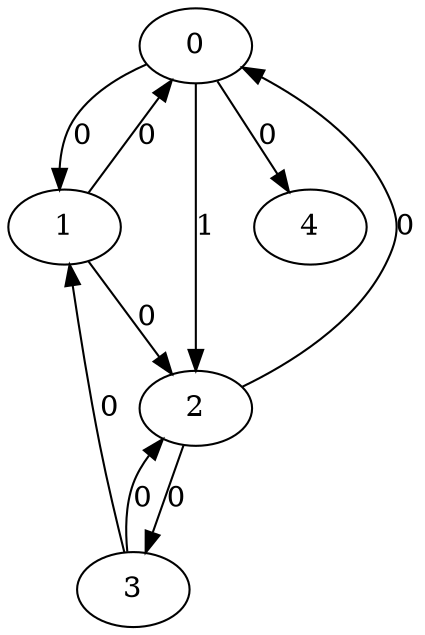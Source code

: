 // Source:2109 Canonical: -1 0 1 -1 0 0 -1 0 -1 -1 0 -1 -1 0 -1 -1 0 0 -1 -1 -1 -1 -1 -1 -1
digraph HRA_from_2109_graph_000 {
  0 -> 1 [label="0"];
  0 -> 2 [label="1"];
  1 -> 0 [label="0"];
  1 -> 2 [label="0"];
  2 -> 0 [label="0"];
  2 -> 3 [label="0"];
  3 -> 1 [label="0"];
  3 -> 2 [label="0"];
  0 -> 4 [label="0"];
}

// Source:2109 Canonical: -1 0 1 -1 0 0 -1 0 -1 -1 0 -1 -1 0 -1 -1 0 0 -1 -1 0 -1 -1 -1 -1
digraph HRA_from_2109_graph_001 {
  0 -> 1 [label="0"];
  0 -> 2 [label="1"];
  1 -> 0 [label="0"];
  1 -> 2 [label="0"];
  2 -> 0 [label="0"];
  2 -> 3 [label="0"];
  3 -> 1 [label="0"];
  3 -> 2 [label="0"];
  0 -> 4 [label="0"];
  4 -> 0 [label="0"];
}

// Source:2109 Canonical: -1 0 1 -1 -1 0 -1 0 -1 0 0 -1 -1 0 -1 -1 0 0 -1 -1 -1 -1 -1 -1 -1
digraph HRA_from_2109_graph_002 {
  0 -> 1 [label="0"];
  0 -> 2 [label="1"];
  1 -> 0 [label="0"];
  1 -> 2 [label="0"];
  2 -> 0 [label="0"];
  2 -> 3 [label="0"];
  3 -> 1 [label="0"];
  3 -> 2 [label="0"];
  1 -> 4 [label="0"];
}

// Source:2109 Canonical: -1 0 1 -1 0 0 -1 0 -1 0 0 -1 -1 0 -1 -1 0 0 -1 -1 -1 -1 -1 -1 -1
digraph HRA_from_2109_graph_003 {
  0 -> 1 [label="0"];
  0 -> 2 [label="1"];
  1 -> 0 [label="0"];
  1 -> 2 [label="0"];
  2 -> 0 [label="0"];
  2 -> 3 [label="0"];
  3 -> 1 [label="0"];
  3 -> 2 [label="0"];
  0 -> 4 [label="0"];
  1 -> 4 [label="0"];
}

// Source:2109 Canonical: -1 0 1 -1 -1 0 -1 0 -1 0 0 -1 -1 0 -1 -1 0 0 -1 -1 0 -1 -1 -1 -1
digraph HRA_from_2109_graph_004 {
  0 -> 1 [label="0"];
  0 -> 2 [label="1"];
  1 -> 0 [label="0"];
  1 -> 2 [label="0"];
  2 -> 0 [label="0"];
  2 -> 3 [label="0"];
  3 -> 1 [label="0"];
  3 -> 2 [label="0"];
  4 -> 0 [label="0"];
  1 -> 4 [label="0"];
}

// Source:2109 Canonical: -1 0 1 -1 0 0 -1 0 -1 0 0 -1 -1 0 -1 -1 0 0 -1 -1 0 -1 -1 -1 -1
digraph HRA_from_2109_graph_005 {
  0 -> 1 [label="0"];
  0 -> 2 [label="1"];
  1 -> 0 [label="0"];
  1 -> 2 [label="0"];
  2 -> 0 [label="0"];
  2 -> 3 [label="0"];
  3 -> 1 [label="0"];
  3 -> 2 [label="0"];
  0 -> 4 [label="0"];
  4 -> 0 [label="0"];
  1 -> 4 [label="0"];
}

// Source:2109 Canonical: -1 0 1 -1 0 0 -1 0 -1 -1 0 -1 -1 0 -1 -1 0 0 -1 -1 -1 0 -1 -1 -1
digraph HRA_from_2109_graph_006 {
  0 -> 1 [label="0"];
  0 -> 2 [label="1"];
  1 -> 0 [label="0"];
  1 -> 2 [label="0"];
  2 -> 0 [label="0"];
  2 -> 3 [label="0"];
  3 -> 1 [label="0"];
  3 -> 2 [label="0"];
  0 -> 4 [label="0"];
  4 -> 1 [label="0"];
}

// Source:2109 Canonical: -1 0 1 -1 0 0 -1 0 -1 -1 0 -1 -1 0 -1 -1 0 0 -1 -1 0 0 -1 -1 -1
digraph HRA_from_2109_graph_007 {
  0 -> 1 [label="0"];
  0 -> 2 [label="1"];
  1 -> 0 [label="0"];
  1 -> 2 [label="0"];
  2 -> 0 [label="0"];
  2 -> 3 [label="0"];
  3 -> 1 [label="0"];
  3 -> 2 [label="0"];
  0 -> 4 [label="0"];
  4 -> 0 [label="0"];
  4 -> 1 [label="0"];
}

// Source:2109 Canonical: -1 0 1 -1 -1 0 -1 0 -1 0 0 -1 -1 0 -1 -1 0 0 -1 -1 -1 0 -1 -1 -1
digraph HRA_from_2109_graph_008 {
  0 -> 1 [label="0"];
  0 -> 2 [label="1"];
  1 -> 0 [label="0"];
  1 -> 2 [label="0"];
  2 -> 0 [label="0"];
  2 -> 3 [label="0"];
  3 -> 1 [label="0"];
  3 -> 2 [label="0"];
  1 -> 4 [label="0"];
  4 -> 1 [label="0"];
}

// Source:2109 Canonical: -1 0 1 -1 0 0 -1 0 -1 0 0 -1 -1 0 -1 -1 0 0 -1 -1 -1 0 -1 -1 -1
digraph HRA_from_2109_graph_009 {
  0 -> 1 [label="0"];
  0 -> 2 [label="1"];
  1 -> 0 [label="0"];
  1 -> 2 [label="0"];
  2 -> 0 [label="0"];
  2 -> 3 [label="0"];
  3 -> 1 [label="0"];
  3 -> 2 [label="0"];
  0 -> 4 [label="0"];
  1 -> 4 [label="0"];
  4 -> 1 [label="0"];
}

// Source:2109 Canonical: -1 0 1 -1 -1 0 -1 0 -1 0 0 -1 -1 0 -1 -1 0 0 -1 -1 0 0 -1 -1 -1
digraph HRA_from_2109_graph_010 {
  0 -> 1 [label="0"];
  0 -> 2 [label="1"];
  1 -> 0 [label="0"];
  1 -> 2 [label="0"];
  2 -> 0 [label="0"];
  2 -> 3 [label="0"];
  3 -> 1 [label="0"];
  3 -> 2 [label="0"];
  4 -> 0 [label="0"];
  1 -> 4 [label="0"];
  4 -> 1 [label="0"];
}

// Source:2109 Canonical: -1 0 1 -1 0 0 -1 0 -1 0 0 -1 -1 0 -1 -1 0 0 -1 -1 0 0 -1 -1 -1
digraph HRA_from_2109_graph_011 {
  0 -> 1 [label="0"];
  0 -> 2 [label="1"];
  1 -> 0 [label="0"];
  1 -> 2 [label="0"];
  2 -> 0 [label="0"];
  2 -> 3 [label="0"];
  3 -> 1 [label="0"];
  3 -> 2 [label="0"];
  0 -> 4 [label="0"];
  4 -> 0 [label="0"];
  1 -> 4 [label="0"];
  4 -> 1 [label="0"];
}

// Source:2109 Canonical: -1 0 1 -1 -1 0 -1 0 -1 -1 0 -1 -1 0 0 -1 0 0 -1 -1 -1 -1 -1 -1 -1
digraph HRA_from_2109_graph_012 {
  0 -> 1 [label="0"];
  0 -> 2 [label="1"];
  1 -> 0 [label="0"];
  1 -> 2 [label="0"];
  2 -> 0 [label="0"];
  2 -> 3 [label="0"];
  3 -> 1 [label="0"];
  3 -> 2 [label="0"];
  2 -> 4 [label="0"];
}

// Source:2109 Canonical: -1 0 1 -1 0 0 -1 0 -1 -1 0 -1 -1 0 0 -1 0 0 -1 -1 -1 -1 -1 -1 -1
digraph HRA_from_2109_graph_013 {
  0 -> 1 [label="0"];
  0 -> 2 [label="1"];
  1 -> 0 [label="0"];
  1 -> 2 [label="0"];
  2 -> 0 [label="0"];
  2 -> 3 [label="0"];
  3 -> 1 [label="0"];
  3 -> 2 [label="0"];
  0 -> 4 [label="0"];
  2 -> 4 [label="0"];
}

// Source:2109 Canonical: -1 0 1 -1 -1 0 -1 0 -1 -1 0 -1 -1 0 0 -1 0 0 -1 -1 0 -1 -1 -1 -1
digraph HRA_from_2109_graph_014 {
  0 -> 1 [label="0"];
  0 -> 2 [label="1"];
  1 -> 0 [label="0"];
  1 -> 2 [label="0"];
  2 -> 0 [label="0"];
  2 -> 3 [label="0"];
  3 -> 1 [label="0"];
  3 -> 2 [label="0"];
  4 -> 0 [label="0"];
  2 -> 4 [label="0"];
}

// Source:2109 Canonical: -1 0 1 -1 0 0 -1 0 -1 -1 0 -1 -1 0 0 -1 0 0 -1 -1 0 -1 -1 -1 -1
digraph HRA_from_2109_graph_015 {
  0 -> 1 [label="0"];
  0 -> 2 [label="1"];
  1 -> 0 [label="0"];
  1 -> 2 [label="0"];
  2 -> 0 [label="0"];
  2 -> 3 [label="0"];
  3 -> 1 [label="0"];
  3 -> 2 [label="0"];
  0 -> 4 [label="0"];
  4 -> 0 [label="0"];
  2 -> 4 [label="0"];
}

// Source:2109 Canonical: -1 0 1 -1 -1 0 -1 0 -1 0 0 -1 -1 0 0 -1 0 0 -1 -1 -1 -1 -1 -1 -1
digraph HRA_from_2109_graph_016 {
  0 -> 1 [label="0"];
  0 -> 2 [label="1"];
  1 -> 0 [label="0"];
  1 -> 2 [label="0"];
  2 -> 0 [label="0"];
  2 -> 3 [label="0"];
  3 -> 1 [label="0"];
  3 -> 2 [label="0"];
  1 -> 4 [label="0"];
  2 -> 4 [label="0"];
}

// Source:2109 Canonical: -1 0 1 -1 0 0 -1 0 -1 0 0 -1 -1 0 0 -1 0 0 -1 -1 -1 -1 -1 -1 -1
digraph HRA_from_2109_graph_017 {
  0 -> 1 [label="0"];
  0 -> 2 [label="1"];
  1 -> 0 [label="0"];
  1 -> 2 [label="0"];
  2 -> 0 [label="0"];
  2 -> 3 [label="0"];
  3 -> 1 [label="0"];
  3 -> 2 [label="0"];
  0 -> 4 [label="0"];
  1 -> 4 [label="0"];
  2 -> 4 [label="0"];
}

// Source:2109 Canonical: -1 0 1 -1 -1 0 -1 0 -1 0 0 -1 -1 0 0 -1 0 0 -1 -1 0 -1 -1 -1 -1
digraph HRA_from_2109_graph_018 {
  0 -> 1 [label="0"];
  0 -> 2 [label="1"];
  1 -> 0 [label="0"];
  1 -> 2 [label="0"];
  2 -> 0 [label="0"];
  2 -> 3 [label="0"];
  3 -> 1 [label="0"];
  3 -> 2 [label="0"];
  4 -> 0 [label="0"];
  1 -> 4 [label="0"];
  2 -> 4 [label="0"];
}

// Source:2109 Canonical: -1 0 1 -1 0 0 -1 0 -1 0 0 -1 -1 0 0 -1 0 0 -1 -1 0 -1 -1 -1 -1
digraph HRA_from_2109_graph_019 {
  0 -> 1 [label="0"];
  0 -> 2 [label="1"];
  1 -> 0 [label="0"];
  1 -> 2 [label="0"];
  2 -> 0 [label="0"];
  2 -> 3 [label="0"];
  3 -> 1 [label="0"];
  3 -> 2 [label="0"];
  0 -> 4 [label="0"];
  4 -> 0 [label="0"];
  1 -> 4 [label="0"];
  2 -> 4 [label="0"];
}

// Source:2109 Canonical: -1 0 1 -1 -1 0 -1 0 -1 -1 0 -1 -1 0 0 -1 0 0 -1 -1 -1 0 -1 -1 -1
digraph HRA_from_2109_graph_020 {
  0 -> 1 [label="0"];
  0 -> 2 [label="1"];
  1 -> 0 [label="0"];
  1 -> 2 [label="0"];
  2 -> 0 [label="0"];
  2 -> 3 [label="0"];
  3 -> 1 [label="0"];
  3 -> 2 [label="0"];
  4 -> 1 [label="0"];
  2 -> 4 [label="0"];
}

// Source:2109 Canonical: -1 0 1 -1 0 0 -1 0 -1 -1 0 -1 -1 0 0 -1 0 0 -1 -1 -1 0 -1 -1 -1
digraph HRA_from_2109_graph_021 {
  0 -> 1 [label="0"];
  0 -> 2 [label="1"];
  1 -> 0 [label="0"];
  1 -> 2 [label="0"];
  2 -> 0 [label="0"];
  2 -> 3 [label="0"];
  3 -> 1 [label="0"];
  3 -> 2 [label="0"];
  0 -> 4 [label="0"];
  4 -> 1 [label="0"];
  2 -> 4 [label="0"];
}

// Source:2109 Canonical: -1 0 1 -1 -1 0 -1 0 -1 -1 0 -1 -1 0 0 -1 0 0 -1 -1 0 0 -1 -1 -1
digraph HRA_from_2109_graph_022 {
  0 -> 1 [label="0"];
  0 -> 2 [label="1"];
  1 -> 0 [label="0"];
  1 -> 2 [label="0"];
  2 -> 0 [label="0"];
  2 -> 3 [label="0"];
  3 -> 1 [label="0"];
  3 -> 2 [label="0"];
  4 -> 0 [label="0"];
  4 -> 1 [label="0"];
  2 -> 4 [label="0"];
}

// Source:2109 Canonical: -1 0 1 -1 0 0 -1 0 -1 -1 0 -1 -1 0 0 -1 0 0 -1 -1 0 0 -1 -1 -1
digraph HRA_from_2109_graph_023 {
  0 -> 1 [label="0"];
  0 -> 2 [label="1"];
  1 -> 0 [label="0"];
  1 -> 2 [label="0"];
  2 -> 0 [label="0"];
  2 -> 3 [label="0"];
  3 -> 1 [label="0"];
  3 -> 2 [label="0"];
  0 -> 4 [label="0"];
  4 -> 0 [label="0"];
  4 -> 1 [label="0"];
  2 -> 4 [label="0"];
}

// Source:2109 Canonical: -1 0 1 -1 -1 0 -1 0 -1 0 0 -1 -1 0 0 -1 0 0 -1 -1 -1 0 -1 -1 -1
digraph HRA_from_2109_graph_024 {
  0 -> 1 [label="0"];
  0 -> 2 [label="1"];
  1 -> 0 [label="0"];
  1 -> 2 [label="0"];
  2 -> 0 [label="0"];
  2 -> 3 [label="0"];
  3 -> 1 [label="0"];
  3 -> 2 [label="0"];
  1 -> 4 [label="0"];
  4 -> 1 [label="0"];
  2 -> 4 [label="0"];
}

// Source:2109 Canonical: -1 0 1 -1 0 0 -1 0 -1 0 0 -1 -1 0 0 -1 0 0 -1 -1 -1 0 -1 -1 -1
digraph HRA_from_2109_graph_025 {
  0 -> 1 [label="0"];
  0 -> 2 [label="1"];
  1 -> 0 [label="0"];
  1 -> 2 [label="0"];
  2 -> 0 [label="0"];
  2 -> 3 [label="0"];
  3 -> 1 [label="0"];
  3 -> 2 [label="0"];
  0 -> 4 [label="0"];
  1 -> 4 [label="0"];
  4 -> 1 [label="0"];
  2 -> 4 [label="0"];
}

// Source:2109 Canonical: -1 0 1 -1 -1 0 -1 0 -1 0 0 -1 -1 0 0 -1 0 0 -1 -1 0 0 -1 -1 -1
digraph HRA_from_2109_graph_026 {
  0 -> 1 [label="0"];
  0 -> 2 [label="1"];
  1 -> 0 [label="0"];
  1 -> 2 [label="0"];
  2 -> 0 [label="0"];
  2 -> 3 [label="0"];
  3 -> 1 [label="0"];
  3 -> 2 [label="0"];
  4 -> 0 [label="0"];
  1 -> 4 [label="0"];
  4 -> 1 [label="0"];
  2 -> 4 [label="0"];
}

// Source:2109 Canonical: -1 0 1 -1 0 0 -1 0 -1 0 0 -1 -1 0 0 -1 0 0 -1 -1 0 0 -1 -1 -1
digraph HRA_from_2109_graph_027 {
  0 -> 1 [label="0"];
  0 -> 2 [label="1"];
  1 -> 0 [label="0"];
  1 -> 2 [label="0"];
  2 -> 0 [label="0"];
  2 -> 3 [label="0"];
  3 -> 1 [label="0"];
  3 -> 2 [label="0"];
  0 -> 4 [label="0"];
  4 -> 0 [label="0"];
  1 -> 4 [label="0"];
  4 -> 1 [label="0"];
  2 -> 4 [label="0"];
}

// Source:2109 Canonical: -1 0 1 -1 0 0 -1 0 -1 -1 0 -1 -1 0 -1 -1 0 0 -1 -1 -1 -1 0 -1 -1
digraph HRA_from_2109_graph_028 {
  0 -> 1 [label="0"];
  0 -> 2 [label="1"];
  1 -> 0 [label="0"];
  1 -> 2 [label="0"];
  2 -> 0 [label="0"];
  2 -> 3 [label="0"];
  3 -> 1 [label="0"];
  3 -> 2 [label="0"];
  0 -> 4 [label="0"];
  4 -> 2 [label="0"];
}

// Source:2109 Canonical: -1 0 1 -1 0 0 -1 0 -1 -1 0 -1 -1 0 -1 -1 0 0 -1 -1 0 -1 0 -1 -1
digraph HRA_from_2109_graph_029 {
  0 -> 1 [label="0"];
  0 -> 2 [label="1"];
  1 -> 0 [label="0"];
  1 -> 2 [label="0"];
  2 -> 0 [label="0"];
  2 -> 3 [label="0"];
  3 -> 1 [label="0"];
  3 -> 2 [label="0"];
  0 -> 4 [label="0"];
  4 -> 0 [label="0"];
  4 -> 2 [label="0"];
}

// Source:2109 Canonical: -1 0 1 -1 -1 0 -1 0 -1 0 0 -1 -1 0 -1 -1 0 0 -1 -1 -1 -1 0 -1 -1
digraph HRA_from_2109_graph_030 {
  0 -> 1 [label="0"];
  0 -> 2 [label="1"];
  1 -> 0 [label="0"];
  1 -> 2 [label="0"];
  2 -> 0 [label="0"];
  2 -> 3 [label="0"];
  3 -> 1 [label="0"];
  3 -> 2 [label="0"];
  1 -> 4 [label="0"];
  4 -> 2 [label="0"];
}

// Source:2109 Canonical: -1 0 1 -1 0 0 -1 0 -1 0 0 -1 -1 0 -1 -1 0 0 -1 -1 -1 -1 0 -1 -1
digraph HRA_from_2109_graph_031 {
  0 -> 1 [label="0"];
  0 -> 2 [label="1"];
  1 -> 0 [label="0"];
  1 -> 2 [label="0"];
  2 -> 0 [label="0"];
  2 -> 3 [label="0"];
  3 -> 1 [label="0"];
  3 -> 2 [label="0"];
  0 -> 4 [label="0"];
  1 -> 4 [label="0"];
  4 -> 2 [label="0"];
}

// Source:2109 Canonical: -1 0 1 -1 -1 0 -1 0 -1 0 0 -1 -1 0 -1 -1 0 0 -1 -1 0 -1 0 -1 -1
digraph HRA_from_2109_graph_032 {
  0 -> 1 [label="0"];
  0 -> 2 [label="1"];
  1 -> 0 [label="0"];
  1 -> 2 [label="0"];
  2 -> 0 [label="0"];
  2 -> 3 [label="0"];
  3 -> 1 [label="0"];
  3 -> 2 [label="0"];
  4 -> 0 [label="0"];
  1 -> 4 [label="0"];
  4 -> 2 [label="0"];
}

// Source:2109 Canonical: -1 0 1 -1 0 0 -1 0 -1 0 0 -1 -1 0 -1 -1 0 0 -1 -1 0 -1 0 -1 -1
digraph HRA_from_2109_graph_033 {
  0 -> 1 [label="0"];
  0 -> 2 [label="1"];
  1 -> 0 [label="0"];
  1 -> 2 [label="0"];
  2 -> 0 [label="0"];
  2 -> 3 [label="0"];
  3 -> 1 [label="0"];
  3 -> 2 [label="0"];
  0 -> 4 [label="0"];
  4 -> 0 [label="0"];
  1 -> 4 [label="0"];
  4 -> 2 [label="0"];
}

// Source:2109 Canonical: -1 0 1 -1 0 0 -1 0 -1 -1 0 -1 -1 0 -1 -1 0 0 -1 -1 -1 0 0 -1 -1
digraph HRA_from_2109_graph_034 {
  0 -> 1 [label="0"];
  0 -> 2 [label="1"];
  1 -> 0 [label="0"];
  1 -> 2 [label="0"];
  2 -> 0 [label="0"];
  2 -> 3 [label="0"];
  3 -> 1 [label="0"];
  3 -> 2 [label="0"];
  0 -> 4 [label="0"];
  4 -> 1 [label="0"];
  4 -> 2 [label="0"];
}

// Source:2109 Canonical: -1 0 1 -1 0 0 -1 0 -1 -1 0 -1 -1 0 -1 -1 0 0 -1 -1 0 0 0 -1 -1
digraph HRA_from_2109_graph_035 {
  0 -> 1 [label="0"];
  0 -> 2 [label="1"];
  1 -> 0 [label="0"];
  1 -> 2 [label="0"];
  2 -> 0 [label="0"];
  2 -> 3 [label="0"];
  3 -> 1 [label="0"];
  3 -> 2 [label="0"];
  0 -> 4 [label="0"];
  4 -> 0 [label="0"];
  4 -> 1 [label="0"];
  4 -> 2 [label="0"];
}

// Source:2109 Canonical: -1 0 1 -1 -1 0 -1 0 -1 0 0 -1 -1 0 -1 -1 0 0 -1 -1 -1 0 0 -1 -1
digraph HRA_from_2109_graph_036 {
  0 -> 1 [label="0"];
  0 -> 2 [label="1"];
  1 -> 0 [label="0"];
  1 -> 2 [label="0"];
  2 -> 0 [label="0"];
  2 -> 3 [label="0"];
  3 -> 1 [label="0"];
  3 -> 2 [label="0"];
  1 -> 4 [label="0"];
  4 -> 1 [label="0"];
  4 -> 2 [label="0"];
}

// Source:2109 Canonical: -1 0 1 -1 0 0 -1 0 -1 0 0 -1 -1 0 -1 -1 0 0 -1 -1 -1 0 0 -1 -1
digraph HRA_from_2109_graph_037 {
  0 -> 1 [label="0"];
  0 -> 2 [label="1"];
  1 -> 0 [label="0"];
  1 -> 2 [label="0"];
  2 -> 0 [label="0"];
  2 -> 3 [label="0"];
  3 -> 1 [label="0"];
  3 -> 2 [label="0"];
  0 -> 4 [label="0"];
  1 -> 4 [label="0"];
  4 -> 1 [label="0"];
  4 -> 2 [label="0"];
}

// Source:2109 Canonical: -1 0 1 -1 -1 0 -1 0 -1 0 0 -1 -1 0 -1 -1 0 0 -1 -1 0 0 0 -1 -1
digraph HRA_from_2109_graph_038 {
  0 -> 1 [label="0"];
  0 -> 2 [label="1"];
  1 -> 0 [label="0"];
  1 -> 2 [label="0"];
  2 -> 0 [label="0"];
  2 -> 3 [label="0"];
  3 -> 1 [label="0"];
  3 -> 2 [label="0"];
  4 -> 0 [label="0"];
  1 -> 4 [label="0"];
  4 -> 1 [label="0"];
  4 -> 2 [label="0"];
}

// Source:2109 Canonical: -1 0 1 -1 0 0 -1 0 -1 0 0 -1 -1 0 -1 -1 0 0 -1 -1 0 0 0 -1 -1
digraph HRA_from_2109_graph_039 {
  0 -> 1 [label="0"];
  0 -> 2 [label="1"];
  1 -> 0 [label="0"];
  1 -> 2 [label="0"];
  2 -> 0 [label="0"];
  2 -> 3 [label="0"];
  3 -> 1 [label="0"];
  3 -> 2 [label="0"];
  0 -> 4 [label="0"];
  4 -> 0 [label="0"];
  1 -> 4 [label="0"];
  4 -> 1 [label="0"];
  4 -> 2 [label="0"];
}

// Source:2109 Canonical: -1 0 1 -1 -1 0 -1 0 -1 -1 0 -1 -1 0 0 -1 0 0 -1 -1 -1 -1 0 -1 -1
digraph HRA_from_2109_graph_040 {
  0 -> 1 [label="0"];
  0 -> 2 [label="1"];
  1 -> 0 [label="0"];
  1 -> 2 [label="0"];
  2 -> 0 [label="0"];
  2 -> 3 [label="0"];
  3 -> 1 [label="0"];
  3 -> 2 [label="0"];
  2 -> 4 [label="0"];
  4 -> 2 [label="0"];
}

// Source:2109 Canonical: -1 0 1 -1 0 0 -1 0 -1 -1 0 -1 -1 0 0 -1 0 0 -1 -1 -1 -1 0 -1 -1
digraph HRA_from_2109_graph_041 {
  0 -> 1 [label="0"];
  0 -> 2 [label="1"];
  1 -> 0 [label="0"];
  1 -> 2 [label="0"];
  2 -> 0 [label="0"];
  2 -> 3 [label="0"];
  3 -> 1 [label="0"];
  3 -> 2 [label="0"];
  0 -> 4 [label="0"];
  2 -> 4 [label="0"];
  4 -> 2 [label="0"];
}

// Source:2109 Canonical: -1 0 1 -1 -1 0 -1 0 -1 -1 0 -1 -1 0 0 -1 0 0 -1 -1 0 -1 0 -1 -1
digraph HRA_from_2109_graph_042 {
  0 -> 1 [label="0"];
  0 -> 2 [label="1"];
  1 -> 0 [label="0"];
  1 -> 2 [label="0"];
  2 -> 0 [label="0"];
  2 -> 3 [label="0"];
  3 -> 1 [label="0"];
  3 -> 2 [label="0"];
  4 -> 0 [label="0"];
  2 -> 4 [label="0"];
  4 -> 2 [label="0"];
}

// Source:2109 Canonical: -1 0 1 -1 0 0 -1 0 -1 -1 0 -1 -1 0 0 -1 0 0 -1 -1 0 -1 0 -1 -1
digraph HRA_from_2109_graph_043 {
  0 -> 1 [label="0"];
  0 -> 2 [label="1"];
  1 -> 0 [label="0"];
  1 -> 2 [label="0"];
  2 -> 0 [label="0"];
  2 -> 3 [label="0"];
  3 -> 1 [label="0"];
  3 -> 2 [label="0"];
  0 -> 4 [label="0"];
  4 -> 0 [label="0"];
  2 -> 4 [label="0"];
  4 -> 2 [label="0"];
}

// Source:2109 Canonical: -1 0 1 -1 -1 0 -1 0 -1 0 0 -1 -1 0 0 -1 0 0 -1 -1 -1 -1 0 -1 -1
digraph HRA_from_2109_graph_044 {
  0 -> 1 [label="0"];
  0 -> 2 [label="1"];
  1 -> 0 [label="0"];
  1 -> 2 [label="0"];
  2 -> 0 [label="0"];
  2 -> 3 [label="0"];
  3 -> 1 [label="0"];
  3 -> 2 [label="0"];
  1 -> 4 [label="0"];
  2 -> 4 [label="0"];
  4 -> 2 [label="0"];
}

// Source:2109 Canonical: -1 0 1 -1 0 0 -1 0 -1 0 0 -1 -1 0 0 -1 0 0 -1 -1 -1 -1 0 -1 -1
digraph HRA_from_2109_graph_045 {
  0 -> 1 [label="0"];
  0 -> 2 [label="1"];
  1 -> 0 [label="0"];
  1 -> 2 [label="0"];
  2 -> 0 [label="0"];
  2 -> 3 [label="0"];
  3 -> 1 [label="0"];
  3 -> 2 [label="0"];
  0 -> 4 [label="0"];
  1 -> 4 [label="0"];
  2 -> 4 [label="0"];
  4 -> 2 [label="0"];
}

// Source:2109 Canonical: -1 0 1 -1 -1 0 -1 0 -1 0 0 -1 -1 0 0 -1 0 0 -1 -1 0 -1 0 -1 -1
digraph HRA_from_2109_graph_046 {
  0 -> 1 [label="0"];
  0 -> 2 [label="1"];
  1 -> 0 [label="0"];
  1 -> 2 [label="0"];
  2 -> 0 [label="0"];
  2 -> 3 [label="0"];
  3 -> 1 [label="0"];
  3 -> 2 [label="0"];
  4 -> 0 [label="0"];
  1 -> 4 [label="0"];
  2 -> 4 [label="0"];
  4 -> 2 [label="0"];
}

// Source:2109 Canonical: -1 0 1 -1 0 0 -1 0 -1 0 0 -1 -1 0 0 -1 0 0 -1 -1 0 -1 0 -1 -1
digraph HRA_from_2109_graph_047 {
  0 -> 1 [label="0"];
  0 -> 2 [label="1"];
  1 -> 0 [label="0"];
  1 -> 2 [label="0"];
  2 -> 0 [label="0"];
  2 -> 3 [label="0"];
  3 -> 1 [label="0"];
  3 -> 2 [label="0"];
  0 -> 4 [label="0"];
  4 -> 0 [label="0"];
  1 -> 4 [label="0"];
  2 -> 4 [label="0"];
  4 -> 2 [label="0"];
}

// Source:2109 Canonical: -1 0 1 -1 -1 0 -1 0 -1 -1 0 -1 -1 0 0 -1 0 0 -1 -1 -1 0 0 -1 -1
digraph HRA_from_2109_graph_048 {
  0 -> 1 [label="0"];
  0 -> 2 [label="1"];
  1 -> 0 [label="0"];
  1 -> 2 [label="0"];
  2 -> 0 [label="0"];
  2 -> 3 [label="0"];
  3 -> 1 [label="0"];
  3 -> 2 [label="0"];
  4 -> 1 [label="0"];
  2 -> 4 [label="0"];
  4 -> 2 [label="0"];
}

// Source:2109 Canonical: -1 0 1 -1 0 0 -1 0 -1 -1 0 -1 -1 0 0 -1 0 0 -1 -1 -1 0 0 -1 -1
digraph HRA_from_2109_graph_049 {
  0 -> 1 [label="0"];
  0 -> 2 [label="1"];
  1 -> 0 [label="0"];
  1 -> 2 [label="0"];
  2 -> 0 [label="0"];
  2 -> 3 [label="0"];
  3 -> 1 [label="0"];
  3 -> 2 [label="0"];
  0 -> 4 [label="0"];
  4 -> 1 [label="0"];
  2 -> 4 [label="0"];
  4 -> 2 [label="0"];
}

// Source:2109 Canonical: -1 0 1 -1 -1 0 -1 0 -1 -1 0 -1 -1 0 0 -1 0 0 -1 -1 0 0 0 -1 -1
digraph HRA_from_2109_graph_050 {
  0 -> 1 [label="0"];
  0 -> 2 [label="1"];
  1 -> 0 [label="0"];
  1 -> 2 [label="0"];
  2 -> 0 [label="0"];
  2 -> 3 [label="0"];
  3 -> 1 [label="0"];
  3 -> 2 [label="0"];
  4 -> 0 [label="0"];
  4 -> 1 [label="0"];
  2 -> 4 [label="0"];
  4 -> 2 [label="0"];
}

// Source:2109 Canonical: -1 0 1 -1 0 0 -1 0 -1 -1 0 -1 -1 0 0 -1 0 0 -1 -1 0 0 0 -1 -1
digraph HRA_from_2109_graph_051 {
  0 -> 1 [label="0"];
  0 -> 2 [label="1"];
  1 -> 0 [label="0"];
  1 -> 2 [label="0"];
  2 -> 0 [label="0"];
  2 -> 3 [label="0"];
  3 -> 1 [label="0"];
  3 -> 2 [label="0"];
  0 -> 4 [label="0"];
  4 -> 0 [label="0"];
  4 -> 1 [label="0"];
  2 -> 4 [label="0"];
  4 -> 2 [label="0"];
}

// Source:2109 Canonical: -1 0 1 -1 -1 0 -1 0 -1 0 0 -1 -1 0 0 -1 0 0 -1 -1 -1 0 0 -1 -1
digraph HRA_from_2109_graph_052 {
  0 -> 1 [label="0"];
  0 -> 2 [label="1"];
  1 -> 0 [label="0"];
  1 -> 2 [label="0"];
  2 -> 0 [label="0"];
  2 -> 3 [label="0"];
  3 -> 1 [label="0"];
  3 -> 2 [label="0"];
  1 -> 4 [label="0"];
  4 -> 1 [label="0"];
  2 -> 4 [label="0"];
  4 -> 2 [label="0"];
}

// Source:2109 Canonical: -1 0 1 -1 0 0 -1 0 -1 0 0 -1 -1 0 0 -1 0 0 -1 -1 -1 0 0 -1 -1
digraph HRA_from_2109_graph_053 {
  0 -> 1 [label="0"];
  0 -> 2 [label="1"];
  1 -> 0 [label="0"];
  1 -> 2 [label="0"];
  2 -> 0 [label="0"];
  2 -> 3 [label="0"];
  3 -> 1 [label="0"];
  3 -> 2 [label="0"];
  0 -> 4 [label="0"];
  1 -> 4 [label="0"];
  4 -> 1 [label="0"];
  2 -> 4 [label="0"];
  4 -> 2 [label="0"];
}

// Source:2109 Canonical: -1 0 1 -1 -1 0 -1 0 -1 0 0 -1 -1 0 0 -1 0 0 -1 -1 0 0 0 -1 -1
digraph HRA_from_2109_graph_054 {
  0 -> 1 [label="0"];
  0 -> 2 [label="1"];
  1 -> 0 [label="0"];
  1 -> 2 [label="0"];
  2 -> 0 [label="0"];
  2 -> 3 [label="0"];
  3 -> 1 [label="0"];
  3 -> 2 [label="0"];
  4 -> 0 [label="0"];
  1 -> 4 [label="0"];
  4 -> 1 [label="0"];
  2 -> 4 [label="0"];
  4 -> 2 [label="0"];
}

// Source:2109 Canonical: -1 0 1 -1 0 0 -1 0 -1 0 0 -1 -1 0 0 -1 0 0 -1 -1 0 0 0 -1 -1
digraph HRA_from_2109_graph_055 {
  0 -> 1 [label="0"];
  0 -> 2 [label="1"];
  1 -> 0 [label="0"];
  1 -> 2 [label="0"];
  2 -> 0 [label="0"];
  2 -> 3 [label="0"];
  3 -> 1 [label="0"];
  3 -> 2 [label="0"];
  0 -> 4 [label="0"];
  4 -> 0 [label="0"];
  1 -> 4 [label="0"];
  4 -> 1 [label="0"];
  2 -> 4 [label="0"];
  4 -> 2 [label="0"];
}

// Source:2109 Canonical: -1 0 1 -1 -1 0 -1 0 -1 -1 0 -1 -1 0 -1 -1 0 0 -1 0 -1 -1 -1 -1 -1
digraph HRA_from_2109_graph_056 {
  0 -> 1 [label="0"];
  0 -> 2 [label="1"];
  1 -> 0 [label="0"];
  1 -> 2 [label="0"];
  2 -> 0 [label="0"];
  2 -> 3 [label="0"];
  3 -> 1 [label="0"];
  3 -> 2 [label="0"];
  3 -> 4 [label="0"];
}

// Source:2109 Canonical: -1 0 1 -1 0 0 -1 0 -1 -1 0 -1 -1 0 -1 -1 0 0 -1 0 -1 -1 -1 -1 -1
digraph HRA_from_2109_graph_057 {
  0 -> 1 [label="0"];
  0 -> 2 [label="1"];
  1 -> 0 [label="0"];
  1 -> 2 [label="0"];
  2 -> 0 [label="0"];
  2 -> 3 [label="0"];
  3 -> 1 [label="0"];
  3 -> 2 [label="0"];
  0 -> 4 [label="0"];
  3 -> 4 [label="0"];
}

// Source:2109 Canonical: -1 0 1 -1 -1 0 -1 0 -1 -1 0 -1 -1 0 -1 -1 0 0 -1 0 0 -1 -1 -1 -1
digraph HRA_from_2109_graph_058 {
  0 -> 1 [label="0"];
  0 -> 2 [label="1"];
  1 -> 0 [label="0"];
  1 -> 2 [label="0"];
  2 -> 0 [label="0"];
  2 -> 3 [label="0"];
  3 -> 1 [label="0"];
  3 -> 2 [label="0"];
  4 -> 0 [label="0"];
  3 -> 4 [label="0"];
}

// Source:2109 Canonical: -1 0 1 -1 0 0 -1 0 -1 -1 0 -1 -1 0 -1 -1 0 0 -1 0 0 -1 -1 -1 -1
digraph HRA_from_2109_graph_059 {
  0 -> 1 [label="0"];
  0 -> 2 [label="1"];
  1 -> 0 [label="0"];
  1 -> 2 [label="0"];
  2 -> 0 [label="0"];
  2 -> 3 [label="0"];
  3 -> 1 [label="0"];
  3 -> 2 [label="0"];
  0 -> 4 [label="0"];
  4 -> 0 [label="0"];
  3 -> 4 [label="0"];
}

// Source:2109 Canonical: -1 0 1 -1 -1 0 -1 0 -1 0 0 -1 -1 0 -1 -1 0 0 -1 0 -1 -1 -1 -1 -1
digraph HRA_from_2109_graph_060 {
  0 -> 1 [label="0"];
  0 -> 2 [label="1"];
  1 -> 0 [label="0"];
  1 -> 2 [label="0"];
  2 -> 0 [label="0"];
  2 -> 3 [label="0"];
  3 -> 1 [label="0"];
  3 -> 2 [label="0"];
  1 -> 4 [label="0"];
  3 -> 4 [label="0"];
}

// Source:2109 Canonical: -1 0 1 -1 0 0 -1 0 -1 0 0 -1 -1 0 -1 -1 0 0 -1 0 -1 -1 -1 -1 -1
digraph HRA_from_2109_graph_061 {
  0 -> 1 [label="0"];
  0 -> 2 [label="1"];
  1 -> 0 [label="0"];
  1 -> 2 [label="0"];
  2 -> 0 [label="0"];
  2 -> 3 [label="0"];
  3 -> 1 [label="0"];
  3 -> 2 [label="0"];
  0 -> 4 [label="0"];
  1 -> 4 [label="0"];
  3 -> 4 [label="0"];
}

// Source:2109 Canonical: -1 0 1 -1 -1 0 -1 0 -1 0 0 -1 -1 0 -1 -1 0 0 -1 0 0 -1 -1 -1 -1
digraph HRA_from_2109_graph_062 {
  0 -> 1 [label="0"];
  0 -> 2 [label="1"];
  1 -> 0 [label="0"];
  1 -> 2 [label="0"];
  2 -> 0 [label="0"];
  2 -> 3 [label="0"];
  3 -> 1 [label="0"];
  3 -> 2 [label="0"];
  4 -> 0 [label="0"];
  1 -> 4 [label="0"];
  3 -> 4 [label="0"];
}

// Source:2109 Canonical: -1 0 1 -1 0 0 -1 0 -1 0 0 -1 -1 0 -1 -1 0 0 -1 0 0 -1 -1 -1 -1
digraph HRA_from_2109_graph_063 {
  0 -> 1 [label="0"];
  0 -> 2 [label="1"];
  1 -> 0 [label="0"];
  1 -> 2 [label="0"];
  2 -> 0 [label="0"];
  2 -> 3 [label="0"];
  3 -> 1 [label="0"];
  3 -> 2 [label="0"];
  0 -> 4 [label="0"];
  4 -> 0 [label="0"];
  1 -> 4 [label="0"];
  3 -> 4 [label="0"];
}

// Source:2109 Canonical: -1 0 1 -1 -1 0 -1 0 -1 -1 0 -1 -1 0 -1 -1 0 0 -1 0 -1 0 -1 -1 -1
digraph HRA_from_2109_graph_064 {
  0 -> 1 [label="0"];
  0 -> 2 [label="1"];
  1 -> 0 [label="0"];
  1 -> 2 [label="0"];
  2 -> 0 [label="0"];
  2 -> 3 [label="0"];
  3 -> 1 [label="0"];
  3 -> 2 [label="0"];
  4 -> 1 [label="0"];
  3 -> 4 [label="0"];
}

// Source:2109 Canonical: -1 0 1 -1 0 0 -1 0 -1 -1 0 -1 -1 0 -1 -1 0 0 -1 0 -1 0 -1 -1 -1
digraph HRA_from_2109_graph_065 {
  0 -> 1 [label="0"];
  0 -> 2 [label="1"];
  1 -> 0 [label="0"];
  1 -> 2 [label="0"];
  2 -> 0 [label="0"];
  2 -> 3 [label="0"];
  3 -> 1 [label="0"];
  3 -> 2 [label="0"];
  0 -> 4 [label="0"];
  4 -> 1 [label="0"];
  3 -> 4 [label="0"];
}

// Source:2109 Canonical: -1 0 1 -1 -1 0 -1 0 -1 -1 0 -1 -1 0 -1 -1 0 0 -1 0 0 0 -1 -1 -1
digraph HRA_from_2109_graph_066 {
  0 -> 1 [label="0"];
  0 -> 2 [label="1"];
  1 -> 0 [label="0"];
  1 -> 2 [label="0"];
  2 -> 0 [label="0"];
  2 -> 3 [label="0"];
  3 -> 1 [label="0"];
  3 -> 2 [label="0"];
  4 -> 0 [label="0"];
  4 -> 1 [label="0"];
  3 -> 4 [label="0"];
}

// Source:2109 Canonical: -1 0 1 -1 0 0 -1 0 -1 -1 0 -1 -1 0 -1 -1 0 0 -1 0 0 0 -1 -1 -1
digraph HRA_from_2109_graph_067 {
  0 -> 1 [label="0"];
  0 -> 2 [label="1"];
  1 -> 0 [label="0"];
  1 -> 2 [label="0"];
  2 -> 0 [label="0"];
  2 -> 3 [label="0"];
  3 -> 1 [label="0"];
  3 -> 2 [label="0"];
  0 -> 4 [label="0"];
  4 -> 0 [label="0"];
  4 -> 1 [label="0"];
  3 -> 4 [label="0"];
}

// Source:2109 Canonical: -1 0 1 -1 -1 0 -1 0 -1 0 0 -1 -1 0 -1 -1 0 0 -1 0 -1 0 -1 -1 -1
digraph HRA_from_2109_graph_068 {
  0 -> 1 [label="0"];
  0 -> 2 [label="1"];
  1 -> 0 [label="0"];
  1 -> 2 [label="0"];
  2 -> 0 [label="0"];
  2 -> 3 [label="0"];
  3 -> 1 [label="0"];
  3 -> 2 [label="0"];
  1 -> 4 [label="0"];
  4 -> 1 [label="0"];
  3 -> 4 [label="0"];
}

// Source:2109 Canonical: -1 0 1 -1 0 0 -1 0 -1 0 0 -1 -1 0 -1 -1 0 0 -1 0 -1 0 -1 -1 -1
digraph HRA_from_2109_graph_069 {
  0 -> 1 [label="0"];
  0 -> 2 [label="1"];
  1 -> 0 [label="0"];
  1 -> 2 [label="0"];
  2 -> 0 [label="0"];
  2 -> 3 [label="0"];
  3 -> 1 [label="0"];
  3 -> 2 [label="0"];
  0 -> 4 [label="0"];
  1 -> 4 [label="0"];
  4 -> 1 [label="0"];
  3 -> 4 [label="0"];
}

// Source:2109 Canonical: -1 0 1 -1 -1 0 -1 0 -1 0 0 -1 -1 0 -1 -1 0 0 -1 0 0 0 -1 -1 -1
digraph HRA_from_2109_graph_070 {
  0 -> 1 [label="0"];
  0 -> 2 [label="1"];
  1 -> 0 [label="0"];
  1 -> 2 [label="0"];
  2 -> 0 [label="0"];
  2 -> 3 [label="0"];
  3 -> 1 [label="0"];
  3 -> 2 [label="0"];
  4 -> 0 [label="0"];
  1 -> 4 [label="0"];
  4 -> 1 [label="0"];
  3 -> 4 [label="0"];
}

// Source:2109 Canonical: -1 0 1 -1 0 0 -1 0 -1 0 0 -1 -1 0 -1 -1 0 0 -1 0 0 0 -1 -1 -1
digraph HRA_from_2109_graph_071 {
  0 -> 1 [label="0"];
  0 -> 2 [label="1"];
  1 -> 0 [label="0"];
  1 -> 2 [label="0"];
  2 -> 0 [label="0"];
  2 -> 3 [label="0"];
  3 -> 1 [label="0"];
  3 -> 2 [label="0"];
  0 -> 4 [label="0"];
  4 -> 0 [label="0"];
  1 -> 4 [label="0"];
  4 -> 1 [label="0"];
  3 -> 4 [label="0"];
}

// Source:2109 Canonical: -1 0 1 -1 -1 0 -1 0 -1 -1 0 -1 -1 0 0 -1 0 0 -1 0 -1 -1 -1 -1 -1
digraph HRA_from_2109_graph_072 {
  0 -> 1 [label="0"];
  0 -> 2 [label="1"];
  1 -> 0 [label="0"];
  1 -> 2 [label="0"];
  2 -> 0 [label="0"];
  2 -> 3 [label="0"];
  3 -> 1 [label="0"];
  3 -> 2 [label="0"];
  2 -> 4 [label="0"];
  3 -> 4 [label="0"];
}

// Source:2109 Canonical: -1 0 1 -1 0 0 -1 0 -1 -1 0 -1 -1 0 0 -1 0 0 -1 0 -1 -1 -1 -1 -1
digraph HRA_from_2109_graph_073 {
  0 -> 1 [label="0"];
  0 -> 2 [label="1"];
  1 -> 0 [label="0"];
  1 -> 2 [label="0"];
  2 -> 0 [label="0"];
  2 -> 3 [label="0"];
  3 -> 1 [label="0"];
  3 -> 2 [label="0"];
  0 -> 4 [label="0"];
  2 -> 4 [label="0"];
  3 -> 4 [label="0"];
}

// Source:2109 Canonical: -1 0 1 -1 -1 0 -1 0 -1 -1 0 -1 -1 0 0 -1 0 0 -1 0 0 -1 -1 -1 -1
digraph HRA_from_2109_graph_074 {
  0 -> 1 [label="0"];
  0 -> 2 [label="1"];
  1 -> 0 [label="0"];
  1 -> 2 [label="0"];
  2 -> 0 [label="0"];
  2 -> 3 [label="0"];
  3 -> 1 [label="0"];
  3 -> 2 [label="0"];
  4 -> 0 [label="0"];
  2 -> 4 [label="0"];
  3 -> 4 [label="0"];
}

// Source:2109 Canonical: -1 0 1 -1 0 0 -1 0 -1 -1 0 -1 -1 0 0 -1 0 0 -1 0 0 -1 -1 -1 -1
digraph HRA_from_2109_graph_075 {
  0 -> 1 [label="0"];
  0 -> 2 [label="1"];
  1 -> 0 [label="0"];
  1 -> 2 [label="0"];
  2 -> 0 [label="0"];
  2 -> 3 [label="0"];
  3 -> 1 [label="0"];
  3 -> 2 [label="0"];
  0 -> 4 [label="0"];
  4 -> 0 [label="0"];
  2 -> 4 [label="0"];
  3 -> 4 [label="0"];
}

// Source:2109 Canonical: -1 0 1 -1 -1 0 -1 0 -1 0 0 -1 -1 0 0 -1 0 0 -1 0 -1 -1 -1 -1 -1
digraph HRA_from_2109_graph_076 {
  0 -> 1 [label="0"];
  0 -> 2 [label="1"];
  1 -> 0 [label="0"];
  1 -> 2 [label="0"];
  2 -> 0 [label="0"];
  2 -> 3 [label="0"];
  3 -> 1 [label="0"];
  3 -> 2 [label="0"];
  1 -> 4 [label="0"];
  2 -> 4 [label="0"];
  3 -> 4 [label="0"];
}

// Source:2109 Canonical: -1 0 1 -1 0 0 -1 0 -1 0 0 -1 -1 0 0 -1 0 0 -1 0 -1 -1 -1 -1 -1
digraph HRA_from_2109_graph_077 {
  0 -> 1 [label="0"];
  0 -> 2 [label="1"];
  1 -> 0 [label="0"];
  1 -> 2 [label="0"];
  2 -> 0 [label="0"];
  2 -> 3 [label="0"];
  3 -> 1 [label="0"];
  3 -> 2 [label="0"];
  0 -> 4 [label="0"];
  1 -> 4 [label="0"];
  2 -> 4 [label="0"];
  3 -> 4 [label="0"];
}

// Source:2109 Canonical: -1 0 1 -1 -1 0 -1 0 -1 0 0 -1 -1 0 0 -1 0 0 -1 0 0 -1 -1 -1 -1
digraph HRA_from_2109_graph_078 {
  0 -> 1 [label="0"];
  0 -> 2 [label="1"];
  1 -> 0 [label="0"];
  1 -> 2 [label="0"];
  2 -> 0 [label="0"];
  2 -> 3 [label="0"];
  3 -> 1 [label="0"];
  3 -> 2 [label="0"];
  4 -> 0 [label="0"];
  1 -> 4 [label="0"];
  2 -> 4 [label="0"];
  3 -> 4 [label="0"];
}

// Source:2109 Canonical: -1 0 1 -1 0 0 -1 0 -1 0 0 -1 -1 0 0 -1 0 0 -1 0 0 -1 -1 -1 -1
digraph HRA_from_2109_graph_079 {
  0 -> 1 [label="0"];
  0 -> 2 [label="1"];
  1 -> 0 [label="0"];
  1 -> 2 [label="0"];
  2 -> 0 [label="0"];
  2 -> 3 [label="0"];
  3 -> 1 [label="0"];
  3 -> 2 [label="0"];
  0 -> 4 [label="0"];
  4 -> 0 [label="0"];
  1 -> 4 [label="0"];
  2 -> 4 [label="0"];
  3 -> 4 [label="0"];
}

// Source:2109 Canonical: -1 0 1 -1 -1 0 -1 0 -1 -1 0 -1 -1 0 0 -1 0 0 -1 0 -1 0 -1 -1 -1
digraph HRA_from_2109_graph_080 {
  0 -> 1 [label="0"];
  0 -> 2 [label="1"];
  1 -> 0 [label="0"];
  1 -> 2 [label="0"];
  2 -> 0 [label="0"];
  2 -> 3 [label="0"];
  3 -> 1 [label="0"];
  3 -> 2 [label="0"];
  4 -> 1 [label="0"];
  2 -> 4 [label="0"];
  3 -> 4 [label="0"];
}

// Source:2109 Canonical: -1 0 1 -1 0 0 -1 0 -1 -1 0 -1 -1 0 0 -1 0 0 -1 0 -1 0 -1 -1 -1
digraph HRA_from_2109_graph_081 {
  0 -> 1 [label="0"];
  0 -> 2 [label="1"];
  1 -> 0 [label="0"];
  1 -> 2 [label="0"];
  2 -> 0 [label="0"];
  2 -> 3 [label="0"];
  3 -> 1 [label="0"];
  3 -> 2 [label="0"];
  0 -> 4 [label="0"];
  4 -> 1 [label="0"];
  2 -> 4 [label="0"];
  3 -> 4 [label="0"];
}

// Source:2109 Canonical: -1 0 1 -1 -1 0 -1 0 -1 -1 0 -1 -1 0 0 -1 0 0 -1 0 0 0 -1 -1 -1
digraph HRA_from_2109_graph_082 {
  0 -> 1 [label="0"];
  0 -> 2 [label="1"];
  1 -> 0 [label="0"];
  1 -> 2 [label="0"];
  2 -> 0 [label="0"];
  2 -> 3 [label="0"];
  3 -> 1 [label="0"];
  3 -> 2 [label="0"];
  4 -> 0 [label="0"];
  4 -> 1 [label="0"];
  2 -> 4 [label="0"];
  3 -> 4 [label="0"];
}

// Source:2109 Canonical: -1 0 1 -1 0 0 -1 0 -1 -1 0 -1 -1 0 0 -1 0 0 -1 0 0 0 -1 -1 -1
digraph HRA_from_2109_graph_083 {
  0 -> 1 [label="0"];
  0 -> 2 [label="1"];
  1 -> 0 [label="0"];
  1 -> 2 [label="0"];
  2 -> 0 [label="0"];
  2 -> 3 [label="0"];
  3 -> 1 [label="0"];
  3 -> 2 [label="0"];
  0 -> 4 [label="0"];
  4 -> 0 [label="0"];
  4 -> 1 [label="0"];
  2 -> 4 [label="0"];
  3 -> 4 [label="0"];
}

// Source:2109 Canonical: -1 0 1 -1 -1 0 -1 0 -1 0 0 -1 -1 0 0 -1 0 0 -1 0 -1 0 -1 -1 -1
digraph HRA_from_2109_graph_084 {
  0 -> 1 [label="0"];
  0 -> 2 [label="1"];
  1 -> 0 [label="0"];
  1 -> 2 [label="0"];
  2 -> 0 [label="0"];
  2 -> 3 [label="0"];
  3 -> 1 [label="0"];
  3 -> 2 [label="0"];
  1 -> 4 [label="0"];
  4 -> 1 [label="0"];
  2 -> 4 [label="0"];
  3 -> 4 [label="0"];
}

// Source:2109 Canonical: -1 0 1 -1 0 0 -1 0 -1 0 0 -1 -1 0 0 -1 0 0 -1 0 -1 0 -1 -1 -1
digraph HRA_from_2109_graph_085 {
  0 -> 1 [label="0"];
  0 -> 2 [label="1"];
  1 -> 0 [label="0"];
  1 -> 2 [label="0"];
  2 -> 0 [label="0"];
  2 -> 3 [label="0"];
  3 -> 1 [label="0"];
  3 -> 2 [label="0"];
  0 -> 4 [label="0"];
  1 -> 4 [label="0"];
  4 -> 1 [label="0"];
  2 -> 4 [label="0"];
  3 -> 4 [label="0"];
}

// Source:2109 Canonical: -1 0 1 -1 -1 0 -1 0 -1 0 0 -1 -1 0 0 -1 0 0 -1 0 0 0 -1 -1 -1
digraph HRA_from_2109_graph_086 {
  0 -> 1 [label="0"];
  0 -> 2 [label="1"];
  1 -> 0 [label="0"];
  1 -> 2 [label="0"];
  2 -> 0 [label="0"];
  2 -> 3 [label="0"];
  3 -> 1 [label="0"];
  3 -> 2 [label="0"];
  4 -> 0 [label="0"];
  1 -> 4 [label="0"];
  4 -> 1 [label="0"];
  2 -> 4 [label="0"];
  3 -> 4 [label="0"];
}

// Source:2109 Canonical: -1 0 1 -1 0 0 -1 0 -1 0 0 -1 -1 0 0 -1 0 0 -1 0 0 0 -1 -1 -1
digraph HRA_from_2109_graph_087 {
  0 -> 1 [label="0"];
  0 -> 2 [label="1"];
  1 -> 0 [label="0"];
  1 -> 2 [label="0"];
  2 -> 0 [label="0"];
  2 -> 3 [label="0"];
  3 -> 1 [label="0"];
  3 -> 2 [label="0"];
  0 -> 4 [label="0"];
  4 -> 0 [label="0"];
  1 -> 4 [label="0"];
  4 -> 1 [label="0"];
  2 -> 4 [label="0"];
  3 -> 4 [label="0"];
}

// Source:2109 Canonical: -1 0 1 -1 -1 0 -1 0 -1 -1 0 -1 -1 0 -1 -1 0 0 -1 0 -1 -1 0 -1 -1
digraph HRA_from_2109_graph_088 {
  0 -> 1 [label="0"];
  0 -> 2 [label="1"];
  1 -> 0 [label="0"];
  1 -> 2 [label="0"];
  2 -> 0 [label="0"];
  2 -> 3 [label="0"];
  3 -> 1 [label="0"];
  3 -> 2 [label="0"];
  4 -> 2 [label="0"];
  3 -> 4 [label="0"];
}

// Source:2109 Canonical: -1 0 1 -1 0 0 -1 0 -1 -1 0 -1 -1 0 -1 -1 0 0 -1 0 -1 -1 0 -1 -1
digraph HRA_from_2109_graph_089 {
  0 -> 1 [label="0"];
  0 -> 2 [label="1"];
  1 -> 0 [label="0"];
  1 -> 2 [label="0"];
  2 -> 0 [label="0"];
  2 -> 3 [label="0"];
  3 -> 1 [label="0"];
  3 -> 2 [label="0"];
  0 -> 4 [label="0"];
  4 -> 2 [label="0"];
  3 -> 4 [label="0"];
}

// Source:2109 Canonical: -1 0 1 -1 -1 0 -1 0 -1 -1 0 -1 -1 0 -1 -1 0 0 -1 0 0 -1 0 -1 -1
digraph HRA_from_2109_graph_090 {
  0 -> 1 [label="0"];
  0 -> 2 [label="1"];
  1 -> 0 [label="0"];
  1 -> 2 [label="0"];
  2 -> 0 [label="0"];
  2 -> 3 [label="0"];
  3 -> 1 [label="0"];
  3 -> 2 [label="0"];
  4 -> 0 [label="0"];
  4 -> 2 [label="0"];
  3 -> 4 [label="0"];
}

// Source:2109 Canonical: -1 0 1 -1 0 0 -1 0 -1 -1 0 -1 -1 0 -1 -1 0 0 -1 0 0 -1 0 -1 -1
digraph HRA_from_2109_graph_091 {
  0 -> 1 [label="0"];
  0 -> 2 [label="1"];
  1 -> 0 [label="0"];
  1 -> 2 [label="0"];
  2 -> 0 [label="0"];
  2 -> 3 [label="0"];
  3 -> 1 [label="0"];
  3 -> 2 [label="0"];
  0 -> 4 [label="0"];
  4 -> 0 [label="0"];
  4 -> 2 [label="0"];
  3 -> 4 [label="0"];
}

// Source:2109 Canonical: -1 0 1 -1 -1 0 -1 0 -1 0 0 -1 -1 0 -1 -1 0 0 -1 0 -1 -1 0 -1 -1
digraph HRA_from_2109_graph_092 {
  0 -> 1 [label="0"];
  0 -> 2 [label="1"];
  1 -> 0 [label="0"];
  1 -> 2 [label="0"];
  2 -> 0 [label="0"];
  2 -> 3 [label="0"];
  3 -> 1 [label="0"];
  3 -> 2 [label="0"];
  1 -> 4 [label="0"];
  4 -> 2 [label="0"];
  3 -> 4 [label="0"];
}

// Source:2109 Canonical: -1 0 1 -1 0 0 -1 0 -1 0 0 -1 -1 0 -1 -1 0 0 -1 0 -1 -1 0 -1 -1
digraph HRA_from_2109_graph_093 {
  0 -> 1 [label="0"];
  0 -> 2 [label="1"];
  1 -> 0 [label="0"];
  1 -> 2 [label="0"];
  2 -> 0 [label="0"];
  2 -> 3 [label="0"];
  3 -> 1 [label="0"];
  3 -> 2 [label="0"];
  0 -> 4 [label="0"];
  1 -> 4 [label="0"];
  4 -> 2 [label="0"];
  3 -> 4 [label="0"];
}

// Source:2109 Canonical: -1 0 1 -1 -1 0 -1 0 -1 0 0 -1 -1 0 -1 -1 0 0 -1 0 0 -1 0 -1 -1
digraph HRA_from_2109_graph_094 {
  0 -> 1 [label="0"];
  0 -> 2 [label="1"];
  1 -> 0 [label="0"];
  1 -> 2 [label="0"];
  2 -> 0 [label="0"];
  2 -> 3 [label="0"];
  3 -> 1 [label="0"];
  3 -> 2 [label="0"];
  4 -> 0 [label="0"];
  1 -> 4 [label="0"];
  4 -> 2 [label="0"];
  3 -> 4 [label="0"];
}

// Source:2109 Canonical: -1 0 1 -1 0 0 -1 0 -1 0 0 -1 -1 0 -1 -1 0 0 -1 0 0 -1 0 -1 -1
digraph HRA_from_2109_graph_095 {
  0 -> 1 [label="0"];
  0 -> 2 [label="1"];
  1 -> 0 [label="0"];
  1 -> 2 [label="0"];
  2 -> 0 [label="0"];
  2 -> 3 [label="0"];
  3 -> 1 [label="0"];
  3 -> 2 [label="0"];
  0 -> 4 [label="0"];
  4 -> 0 [label="0"];
  1 -> 4 [label="0"];
  4 -> 2 [label="0"];
  3 -> 4 [label="0"];
}

// Source:2109 Canonical: -1 0 1 -1 -1 0 -1 0 -1 -1 0 -1 -1 0 -1 -1 0 0 -1 0 -1 0 0 -1 -1
digraph HRA_from_2109_graph_096 {
  0 -> 1 [label="0"];
  0 -> 2 [label="1"];
  1 -> 0 [label="0"];
  1 -> 2 [label="0"];
  2 -> 0 [label="0"];
  2 -> 3 [label="0"];
  3 -> 1 [label="0"];
  3 -> 2 [label="0"];
  4 -> 1 [label="0"];
  4 -> 2 [label="0"];
  3 -> 4 [label="0"];
}

// Source:2109 Canonical: -1 0 1 -1 0 0 -1 0 -1 -1 0 -1 -1 0 -1 -1 0 0 -1 0 -1 0 0 -1 -1
digraph HRA_from_2109_graph_097 {
  0 -> 1 [label="0"];
  0 -> 2 [label="1"];
  1 -> 0 [label="0"];
  1 -> 2 [label="0"];
  2 -> 0 [label="0"];
  2 -> 3 [label="0"];
  3 -> 1 [label="0"];
  3 -> 2 [label="0"];
  0 -> 4 [label="0"];
  4 -> 1 [label="0"];
  4 -> 2 [label="0"];
  3 -> 4 [label="0"];
}

// Source:2109 Canonical: -1 0 1 -1 -1 0 -1 0 -1 -1 0 -1 -1 0 -1 -1 0 0 -1 0 0 0 0 -1 -1
digraph HRA_from_2109_graph_098 {
  0 -> 1 [label="0"];
  0 -> 2 [label="1"];
  1 -> 0 [label="0"];
  1 -> 2 [label="0"];
  2 -> 0 [label="0"];
  2 -> 3 [label="0"];
  3 -> 1 [label="0"];
  3 -> 2 [label="0"];
  4 -> 0 [label="0"];
  4 -> 1 [label="0"];
  4 -> 2 [label="0"];
  3 -> 4 [label="0"];
}

// Source:2109 Canonical: -1 0 1 -1 0 0 -1 0 -1 -1 0 -1 -1 0 -1 -1 0 0 -1 0 0 0 0 -1 -1
digraph HRA_from_2109_graph_099 {
  0 -> 1 [label="0"];
  0 -> 2 [label="1"];
  1 -> 0 [label="0"];
  1 -> 2 [label="0"];
  2 -> 0 [label="0"];
  2 -> 3 [label="0"];
  3 -> 1 [label="0"];
  3 -> 2 [label="0"];
  0 -> 4 [label="0"];
  4 -> 0 [label="0"];
  4 -> 1 [label="0"];
  4 -> 2 [label="0"];
  3 -> 4 [label="0"];
}

// Source:2109 Canonical: -1 0 1 -1 -1 0 -1 0 -1 0 0 -1 -1 0 -1 -1 0 0 -1 0 -1 0 0 -1 -1
digraph HRA_from_2109_graph_100 {
  0 -> 1 [label="0"];
  0 -> 2 [label="1"];
  1 -> 0 [label="0"];
  1 -> 2 [label="0"];
  2 -> 0 [label="0"];
  2 -> 3 [label="0"];
  3 -> 1 [label="0"];
  3 -> 2 [label="0"];
  1 -> 4 [label="0"];
  4 -> 1 [label="0"];
  4 -> 2 [label="0"];
  3 -> 4 [label="0"];
}

// Source:2109 Canonical: -1 0 1 -1 0 0 -1 0 -1 0 0 -1 -1 0 -1 -1 0 0 -1 0 -1 0 0 -1 -1
digraph HRA_from_2109_graph_101 {
  0 -> 1 [label="0"];
  0 -> 2 [label="1"];
  1 -> 0 [label="0"];
  1 -> 2 [label="0"];
  2 -> 0 [label="0"];
  2 -> 3 [label="0"];
  3 -> 1 [label="0"];
  3 -> 2 [label="0"];
  0 -> 4 [label="0"];
  1 -> 4 [label="0"];
  4 -> 1 [label="0"];
  4 -> 2 [label="0"];
  3 -> 4 [label="0"];
}

// Source:2109 Canonical: -1 0 1 -1 -1 0 -1 0 -1 0 0 -1 -1 0 -1 -1 0 0 -1 0 0 0 0 -1 -1
digraph HRA_from_2109_graph_102 {
  0 -> 1 [label="0"];
  0 -> 2 [label="1"];
  1 -> 0 [label="0"];
  1 -> 2 [label="0"];
  2 -> 0 [label="0"];
  2 -> 3 [label="0"];
  3 -> 1 [label="0"];
  3 -> 2 [label="0"];
  4 -> 0 [label="0"];
  1 -> 4 [label="0"];
  4 -> 1 [label="0"];
  4 -> 2 [label="0"];
  3 -> 4 [label="0"];
}

// Source:2109 Canonical: -1 0 1 -1 0 0 -1 0 -1 0 0 -1 -1 0 -1 -1 0 0 -1 0 0 0 0 -1 -1
digraph HRA_from_2109_graph_103 {
  0 -> 1 [label="0"];
  0 -> 2 [label="1"];
  1 -> 0 [label="0"];
  1 -> 2 [label="0"];
  2 -> 0 [label="0"];
  2 -> 3 [label="0"];
  3 -> 1 [label="0"];
  3 -> 2 [label="0"];
  0 -> 4 [label="0"];
  4 -> 0 [label="0"];
  1 -> 4 [label="0"];
  4 -> 1 [label="0"];
  4 -> 2 [label="0"];
  3 -> 4 [label="0"];
}

// Source:2109 Canonical: -1 0 1 -1 -1 0 -1 0 -1 -1 0 -1 -1 0 0 -1 0 0 -1 0 -1 -1 0 -1 -1
digraph HRA_from_2109_graph_104 {
  0 -> 1 [label="0"];
  0 -> 2 [label="1"];
  1 -> 0 [label="0"];
  1 -> 2 [label="0"];
  2 -> 0 [label="0"];
  2 -> 3 [label="0"];
  3 -> 1 [label="0"];
  3 -> 2 [label="0"];
  2 -> 4 [label="0"];
  4 -> 2 [label="0"];
  3 -> 4 [label="0"];
}

// Source:2109 Canonical: -1 0 1 -1 0 0 -1 0 -1 -1 0 -1 -1 0 0 -1 0 0 -1 0 -1 -1 0 -1 -1
digraph HRA_from_2109_graph_105 {
  0 -> 1 [label="0"];
  0 -> 2 [label="1"];
  1 -> 0 [label="0"];
  1 -> 2 [label="0"];
  2 -> 0 [label="0"];
  2 -> 3 [label="0"];
  3 -> 1 [label="0"];
  3 -> 2 [label="0"];
  0 -> 4 [label="0"];
  2 -> 4 [label="0"];
  4 -> 2 [label="0"];
  3 -> 4 [label="0"];
}

// Source:2109 Canonical: -1 0 1 -1 -1 0 -1 0 -1 -1 0 -1 -1 0 0 -1 0 0 -1 0 0 -1 0 -1 -1
digraph HRA_from_2109_graph_106 {
  0 -> 1 [label="0"];
  0 -> 2 [label="1"];
  1 -> 0 [label="0"];
  1 -> 2 [label="0"];
  2 -> 0 [label="0"];
  2 -> 3 [label="0"];
  3 -> 1 [label="0"];
  3 -> 2 [label="0"];
  4 -> 0 [label="0"];
  2 -> 4 [label="0"];
  4 -> 2 [label="0"];
  3 -> 4 [label="0"];
}

// Source:2109 Canonical: -1 0 1 -1 0 0 -1 0 -1 -1 0 -1 -1 0 0 -1 0 0 -1 0 0 -1 0 -1 -1
digraph HRA_from_2109_graph_107 {
  0 -> 1 [label="0"];
  0 -> 2 [label="1"];
  1 -> 0 [label="0"];
  1 -> 2 [label="0"];
  2 -> 0 [label="0"];
  2 -> 3 [label="0"];
  3 -> 1 [label="0"];
  3 -> 2 [label="0"];
  0 -> 4 [label="0"];
  4 -> 0 [label="0"];
  2 -> 4 [label="0"];
  4 -> 2 [label="0"];
  3 -> 4 [label="0"];
}

// Source:2109 Canonical: -1 0 1 -1 -1 0 -1 0 -1 0 0 -1 -1 0 0 -1 0 0 -1 0 -1 -1 0 -1 -1
digraph HRA_from_2109_graph_108 {
  0 -> 1 [label="0"];
  0 -> 2 [label="1"];
  1 -> 0 [label="0"];
  1 -> 2 [label="0"];
  2 -> 0 [label="0"];
  2 -> 3 [label="0"];
  3 -> 1 [label="0"];
  3 -> 2 [label="0"];
  1 -> 4 [label="0"];
  2 -> 4 [label="0"];
  4 -> 2 [label="0"];
  3 -> 4 [label="0"];
}

// Source:2109 Canonical: -1 0 1 -1 0 0 -1 0 -1 0 0 -1 -1 0 0 -1 0 0 -1 0 -1 -1 0 -1 -1
digraph HRA_from_2109_graph_109 {
  0 -> 1 [label="0"];
  0 -> 2 [label="1"];
  1 -> 0 [label="0"];
  1 -> 2 [label="0"];
  2 -> 0 [label="0"];
  2 -> 3 [label="0"];
  3 -> 1 [label="0"];
  3 -> 2 [label="0"];
  0 -> 4 [label="0"];
  1 -> 4 [label="0"];
  2 -> 4 [label="0"];
  4 -> 2 [label="0"];
  3 -> 4 [label="0"];
}

// Source:2109 Canonical: -1 0 1 -1 -1 0 -1 0 -1 0 0 -1 -1 0 0 -1 0 0 -1 0 0 -1 0 -1 -1
digraph HRA_from_2109_graph_110 {
  0 -> 1 [label="0"];
  0 -> 2 [label="1"];
  1 -> 0 [label="0"];
  1 -> 2 [label="0"];
  2 -> 0 [label="0"];
  2 -> 3 [label="0"];
  3 -> 1 [label="0"];
  3 -> 2 [label="0"];
  4 -> 0 [label="0"];
  1 -> 4 [label="0"];
  2 -> 4 [label="0"];
  4 -> 2 [label="0"];
  3 -> 4 [label="0"];
}

// Source:2109 Canonical: -1 0 1 -1 0 0 -1 0 -1 0 0 -1 -1 0 0 -1 0 0 -1 0 0 -1 0 -1 -1
digraph HRA_from_2109_graph_111 {
  0 -> 1 [label="0"];
  0 -> 2 [label="1"];
  1 -> 0 [label="0"];
  1 -> 2 [label="0"];
  2 -> 0 [label="0"];
  2 -> 3 [label="0"];
  3 -> 1 [label="0"];
  3 -> 2 [label="0"];
  0 -> 4 [label="0"];
  4 -> 0 [label="0"];
  1 -> 4 [label="0"];
  2 -> 4 [label="0"];
  4 -> 2 [label="0"];
  3 -> 4 [label="0"];
}

// Source:2109 Canonical: -1 0 1 -1 -1 0 -1 0 -1 -1 0 -1 -1 0 0 -1 0 0 -1 0 -1 0 0 -1 -1
digraph HRA_from_2109_graph_112 {
  0 -> 1 [label="0"];
  0 -> 2 [label="1"];
  1 -> 0 [label="0"];
  1 -> 2 [label="0"];
  2 -> 0 [label="0"];
  2 -> 3 [label="0"];
  3 -> 1 [label="0"];
  3 -> 2 [label="0"];
  4 -> 1 [label="0"];
  2 -> 4 [label="0"];
  4 -> 2 [label="0"];
  3 -> 4 [label="0"];
}

// Source:2109 Canonical: -1 0 1 -1 0 0 -1 0 -1 -1 0 -1 -1 0 0 -1 0 0 -1 0 -1 0 0 -1 -1
digraph HRA_from_2109_graph_113 {
  0 -> 1 [label="0"];
  0 -> 2 [label="1"];
  1 -> 0 [label="0"];
  1 -> 2 [label="0"];
  2 -> 0 [label="0"];
  2 -> 3 [label="0"];
  3 -> 1 [label="0"];
  3 -> 2 [label="0"];
  0 -> 4 [label="0"];
  4 -> 1 [label="0"];
  2 -> 4 [label="0"];
  4 -> 2 [label="0"];
  3 -> 4 [label="0"];
}

// Source:2109 Canonical: -1 0 1 -1 -1 0 -1 0 -1 -1 0 -1 -1 0 0 -1 0 0 -1 0 0 0 0 -1 -1
digraph HRA_from_2109_graph_114 {
  0 -> 1 [label="0"];
  0 -> 2 [label="1"];
  1 -> 0 [label="0"];
  1 -> 2 [label="0"];
  2 -> 0 [label="0"];
  2 -> 3 [label="0"];
  3 -> 1 [label="0"];
  3 -> 2 [label="0"];
  4 -> 0 [label="0"];
  4 -> 1 [label="0"];
  2 -> 4 [label="0"];
  4 -> 2 [label="0"];
  3 -> 4 [label="0"];
}

// Source:2109 Canonical: -1 0 1 -1 0 0 -1 0 -1 -1 0 -1 -1 0 0 -1 0 0 -1 0 0 0 0 -1 -1
digraph HRA_from_2109_graph_115 {
  0 -> 1 [label="0"];
  0 -> 2 [label="1"];
  1 -> 0 [label="0"];
  1 -> 2 [label="0"];
  2 -> 0 [label="0"];
  2 -> 3 [label="0"];
  3 -> 1 [label="0"];
  3 -> 2 [label="0"];
  0 -> 4 [label="0"];
  4 -> 0 [label="0"];
  4 -> 1 [label="0"];
  2 -> 4 [label="0"];
  4 -> 2 [label="0"];
  3 -> 4 [label="0"];
}

// Source:2109 Canonical: -1 0 1 -1 -1 0 -1 0 -1 0 0 -1 -1 0 0 -1 0 0 -1 0 -1 0 0 -1 -1
digraph HRA_from_2109_graph_116 {
  0 -> 1 [label="0"];
  0 -> 2 [label="1"];
  1 -> 0 [label="0"];
  1 -> 2 [label="0"];
  2 -> 0 [label="0"];
  2 -> 3 [label="0"];
  3 -> 1 [label="0"];
  3 -> 2 [label="0"];
  1 -> 4 [label="0"];
  4 -> 1 [label="0"];
  2 -> 4 [label="0"];
  4 -> 2 [label="0"];
  3 -> 4 [label="0"];
}

// Source:2109 Canonical: -1 0 1 -1 0 0 -1 0 -1 0 0 -1 -1 0 0 -1 0 0 -1 0 -1 0 0 -1 -1
digraph HRA_from_2109_graph_117 {
  0 -> 1 [label="0"];
  0 -> 2 [label="1"];
  1 -> 0 [label="0"];
  1 -> 2 [label="0"];
  2 -> 0 [label="0"];
  2 -> 3 [label="0"];
  3 -> 1 [label="0"];
  3 -> 2 [label="0"];
  0 -> 4 [label="0"];
  1 -> 4 [label="0"];
  4 -> 1 [label="0"];
  2 -> 4 [label="0"];
  4 -> 2 [label="0"];
  3 -> 4 [label="0"];
}

// Source:2109 Canonical: -1 0 1 -1 -1 0 -1 0 -1 0 0 -1 -1 0 0 -1 0 0 -1 0 0 0 0 -1 -1
digraph HRA_from_2109_graph_118 {
  0 -> 1 [label="0"];
  0 -> 2 [label="1"];
  1 -> 0 [label="0"];
  1 -> 2 [label="0"];
  2 -> 0 [label="0"];
  2 -> 3 [label="0"];
  3 -> 1 [label="0"];
  3 -> 2 [label="0"];
  4 -> 0 [label="0"];
  1 -> 4 [label="0"];
  4 -> 1 [label="0"];
  2 -> 4 [label="0"];
  4 -> 2 [label="0"];
  3 -> 4 [label="0"];
}

// Source:2109 Canonical: -1 0 1 -1 0 0 -1 0 -1 0 0 -1 -1 0 0 -1 0 0 -1 0 0 0 0 -1 -1
digraph HRA_from_2109_graph_119 {
  0 -> 1 [label="0"];
  0 -> 2 [label="1"];
  1 -> 0 [label="0"];
  1 -> 2 [label="0"];
  2 -> 0 [label="0"];
  2 -> 3 [label="0"];
  3 -> 1 [label="0"];
  3 -> 2 [label="0"];
  0 -> 4 [label="0"];
  4 -> 0 [label="0"];
  1 -> 4 [label="0"];
  4 -> 1 [label="0"];
  2 -> 4 [label="0"];
  4 -> 2 [label="0"];
  3 -> 4 [label="0"];
}

// Source:2109 Canonical: -1 0 1 -1 0 0 -1 0 -1 -1 0 -1 -1 0 -1 -1 0 0 -1 -1 -1 -1 -1 0 -1
digraph HRA_from_2109_graph_120 {
  0 -> 1 [label="0"];
  0 -> 2 [label="1"];
  1 -> 0 [label="0"];
  1 -> 2 [label="0"];
  2 -> 0 [label="0"];
  2 -> 3 [label="0"];
  3 -> 1 [label="0"];
  3 -> 2 [label="0"];
  0 -> 4 [label="0"];
  4 -> 3 [label="0"];
}

// Source:2109 Canonical: -1 0 1 -1 0 0 -1 0 -1 -1 0 -1 -1 0 -1 -1 0 0 -1 -1 0 -1 -1 0 -1
digraph HRA_from_2109_graph_121 {
  0 -> 1 [label="0"];
  0 -> 2 [label="1"];
  1 -> 0 [label="0"];
  1 -> 2 [label="0"];
  2 -> 0 [label="0"];
  2 -> 3 [label="0"];
  3 -> 1 [label="0"];
  3 -> 2 [label="0"];
  0 -> 4 [label="0"];
  4 -> 0 [label="0"];
  4 -> 3 [label="0"];
}

// Source:2109 Canonical: -1 0 1 -1 -1 0 -1 0 -1 0 0 -1 -1 0 -1 -1 0 0 -1 -1 -1 -1 -1 0 -1
digraph HRA_from_2109_graph_122 {
  0 -> 1 [label="0"];
  0 -> 2 [label="1"];
  1 -> 0 [label="0"];
  1 -> 2 [label="0"];
  2 -> 0 [label="0"];
  2 -> 3 [label="0"];
  3 -> 1 [label="0"];
  3 -> 2 [label="0"];
  1 -> 4 [label="0"];
  4 -> 3 [label="0"];
}

// Source:2109 Canonical: -1 0 1 -1 0 0 -1 0 -1 0 0 -1 -1 0 -1 -1 0 0 -1 -1 -1 -1 -1 0 -1
digraph HRA_from_2109_graph_123 {
  0 -> 1 [label="0"];
  0 -> 2 [label="1"];
  1 -> 0 [label="0"];
  1 -> 2 [label="0"];
  2 -> 0 [label="0"];
  2 -> 3 [label="0"];
  3 -> 1 [label="0"];
  3 -> 2 [label="0"];
  0 -> 4 [label="0"];
  1 -> 4 [label="0"];
  4 -> 3 [label="0"];
}

// Source:2109 Canonical: -1 0 1 -1 -1 0 -1 0 -1 0 0 -1 -1 0 -1 -1 0 0 -1 -1 0 -1 -1 0 -1
digraph HRA_from_2109_graph_124 {
  0 -> 1 [label="0"];
  0 -> 2 [label="1"];
  1 -> 0 [label="0"];
  1 -> 2 [label="0"];
  2 -> 0 [label="0"];
  2 -> 3 [label="0"];
  3 -> 1 [label="0"];
  3 -> 2 [label="0"];
  4 -> 0 [label="0"];
  1 -> 4 [label="0"];
  4 -> 3 [label="0"];
}

// Source:2109 Canonical: -1 0 1 -1 0 0 -1 0 -1 0 0 -1 -1 0 -1 -1 0 0 -1 -1 0 -1 -1 0 -1
digraph HRA_from_2109_graph_125 {
  0 -> 1 [label="0"];
  0 -> 2 [label="1"];
  1 -> 0 [label="0"];
  1 -> 2 [label="0"];
  2 -> 0 [label="0"];
  2 -> 3 [label="0"];
  3 -> 1 [label="0"];
  3 -> 2 [label="0"];
  0 -> 4 [label="0"];
  4 -> 0 [label="0"];
  1 -> 4 [label="0"];
  4 -> 3 [label="0"];
}

// Source:2109 Canonical: -1 0 1 -1 0 0 -1 0 -1 -1 0 -1 -1 0 -1 -1 0 0 -1 -1 -1 0 -1 0 -1
digraph HRA_from_2109_graph_126 {
  0 -> 1 [label="0"];
  0 -> 2 [label="1"];
  1 -> 0 [label="0"];
  1 -> 2 [label="0"];
  2 -> 0 [label="0"];
  2 -> 3 [label="0"];
  3 -> 1 [label="0"];
  3 -> 2 [label="0"];
  0 -> 4 [label="0"];
  4 -> 1 [label="0"];
  4 -> 3 [label="0"];
}

// Source:2109 Canonical: -1 0 1 -1 0 0 -1 0 -1 -1 0 -1 -1 0 -1 -1 0 0 -1 -1 0 0 -1 0 -1
digraph HRA_from_2109_graph_127 {
  0 -> 1 [label="0"];
  0 -> 2 [label="1"];
  1 -> 0 [label="0"];
  1 -> 2 [label="0"];
  2 -> 0 [label="0"];
  2 -> 3 [label="0"];
  3 -> 1 [label="0"];
  3 -> 2 [label="0"];
  0 -> 4 [label="0"];
  4 -> 0 [label="0"];
  4 -> 1 [label="0"];
  4 -> 3 [label="0"];
}

// Source:2109 Canonical: -1 0 1 -1 -1 0 -1 0 -1 0 0 -1 -1 0 -1 -1 0 0 -1 -1 -1 0 -1 0 -1
digraph HRA_from_2109_graph_128 {
  0 -> 1 [label="0"];
  0 -> 2 [label="1"];
  1 -> 0 [label="0"];
  1 -> 2 [label="0"];
  2 -> 0 [label="0"];
  2 -> 3 [label="0"];
  3 -> 1 [label="0"];
  3 -> 2 [label="0"];
  1 -> 4 [label="0"];
  4 -> 1 [label="0"];
  4 -> 3 [label="0"];
}

// Source:2109 Canonical: -1 0 1 -1 0 0 -1 0 -1 0 0 -1 -1 0 -1 -1 0 0 -1 -1 -1 0 -1 0 -1
digraph HRA_from_2109_graph_129 {
  0 -> 1 [label="0"];
  0 -> 2 [label="1"];
  1 -> 0 [label="0"];
  1 -> 2 [label="0"];
  2 -> 0 [label="0"];
  2 -> 3 [label="0"];
  3 -> 1 [label="0"];
  3 -> 2 [label="0"];
  0 -> 4 [label="0"];
  1 -> 4 [label="0"];
  4 -> 1 [label="0"];
  4 -> 3 [label="0"];
}

// Source:2109 Canonical: -1 0 1 -1 -1 0 -1 0 -1 0 0 -1 -1 0 -1 -1 0 0 -1 -1 0 0 -1 0 -1
digraph HRA_from_2109_graph_130 {
  0 -> 1 [label="0"];
  0 -> 2 [label="1"];
  1 -> 0 [label="0"];
  1 -> 2 [label="0"];
  2 -> 0 [label="0"];
  2 -> 3 [label="0"];
  3 -> 1 [label="0"];
  3 -> 2 [label="0"];
  4 -> 0 [label="0"];
  1 -> 4 [label="0"];
  4 -> 1 [label="0"];
  4 -> 3 [label="0"];
}

// Source:2109 Canonical: -1 0 1 -1 0 0 -1 0 -1 0 0 -1 -1 0 -1 -1 0 0 -1 -1 0 0 -1 0 -1
digraph HRA_from_2109_graph_131 {
  0 -> 1 [label="0"];
  0 -> 2 [label="1"];
  1 -> 0 [label="0"];
  1 -> 2 [label="0"];
  2 -> 0 [label="0"];
  2 -> 3 [label="0"];
  3 -> 1 [label="0"];
  3 -> 2 [label="0"];
  0 -> 4 [label="0"];
  4 -> 0 [label="0"];
  1 -> 4 [label="0"];
  4 -> 1 [label="0"];
  4 -> 3 [label="0"];
}

// Source:2109 Canonical: -1 0 1 -1 -1 0 -1 0 -1 -1 0 -1 -1 0 0 -1 0 0 -1 -1 -1 -1 -1 0 -1
digraph HRA_from_2109_graph_132 {
  0 -> 1 [label="0"];
  0 -> 2 [label="1"];
  1 -> 0 [label="0"];
  1 -> 2 [label="0"];
  2 -> 0 [label="0"];
  2 -> 3 [label="0"];
  3 -> 1 [label="0"];
  3 -> 2 [label="0"];
  2 -> 4 [label="0"];
  4 -> 3 [label="0"];
}

// Source:2109 Canonical: -1 0 1 -1 0 0 -1 0 -1 -1 0 -1 -1 0 0 -1 0 0 -1 -1 -1 -1 -1 0 -1
digraph HRA_from_2109_graph_133 {
  0 -> 1 [label="0"];
  0 -> 2 [label="1"];
  1 -> 0 [label="0"];
  1 -> 2 [label="0"];
  2 -> 0 [label="0"];
  2 -> 3 [label="0"];
  3 -> 1 [label="0"];
  3 -> 2 [label="0"];
  0 -> 4 [label="0"];
  2 -> 4 [label="0"];
  4 -> 3 [label="0"];
}

// Source:2109 Canonical: -1 0 1 -1 -1 0 -1 0 -1 -1 0 -1 -1 0 0 -1 0 0 -1 -1 0 -1 -1 0 -1
digraph HRA_from_2109_graph_134 {
  0 -> 1 [label="0"];
  0 -> 2 [label="1"];
  1 -> 0 [label="0"];
  1 -> 2 [label="0"];
  2 -> 0 [label="0"];
  2 -> 3 [label="0"];
  3 -> 1 [label="0"];
  3 -> 2 [label="0"];
  4 -> 0 [label="0"];
  2 -> 4 [label="0"];
  4 -> 3 [label="0"];
}

// Source:2109 Canonical: -1 0 1 -1 0 0 -1 0 -1 -1 0 -1 -1 0 0 -1 0 0 -1 -1 0 -1 -1 0 -1
digraph HRA_from_2109_graph_135 {
  0 -> 1 [label="0"];
  0 -> 2 [label="1"];
  1 -> 0 [label="0"];
  1 -> 2 [label="0"];
  2 -> 0 [label="0"];
  2 -> 3 [label="0"];
  3 -> 1 [label="0"];
  3 -> 2 [label="0"];
  0 -> 4 [label="0"];
  4 -> 0 [label="0"];
  2 -> 4 [label="0"];
  4 -> 3 [label="0"];
}

// Source:2109 Canonical: -1 0 1 -1 -1 0 -1 0 -1 0 0 -1 -1 0 0 -1 0 0 -1 -1 -1 -1 -1 0 -1
digraph HRA_from_2109_graph_136 {
  0 -> 1 [label="0"];
  0 -> 2 [label="1"];
  1 -> 0 [label="0"];
  1 -> 2 [label="0"];
  2 -> 0 [label="0"];
  2 -> 3 [label="0"];
  3 -> 1 [label="0"];
  3 -> 2 [label="0"];
  1 -> 4 [label="0"];
  2 -> 4 [label="0"];
  4 -> 3 [label="0"];
}

// Source:2109 Canonical: -1 0 1 -1 0 0 -1 0 -1 0 0 -1 -1 0 0 -1 0 0 -1 -1 -1 -1 -1 0 -1
digraph HRA_from_2109_graph_137 {
  0 -> 1 [label="0"];
  0 -> 2 [label="1"];
  1 -> 0 [label="0"];
  1 -> 2 [label="0"];
  2 -> 0 [label="0"];
  2 -> 3 [label="0"];
  3 -> 1 [label="0"];
  3 -> 2 [label="0"];
  0 -> 4 [label="0"];
  1 -> 4 [label="0"];
  2 -> 4 [label="0"];
  4 -> 3 [label="0"];
}

// Source:2109 Canonical: -1 0 1 -1 -1 0 -1 0 -1 0 0 -1 -1 0 0 -1 0 0 -1 -1 0 -1 -1 0 -1
digraph HRA_from_2109_graph_138 {
  0 -> 1 [label="0"];
  0 -> 2 [label="1"];
  1 -> 0 [label="0"];
  1 -> 2 [label="0"];
  2 -> 0 [label="0"];
  2 -> 3 [label="0"];
  3 -> 1 [label="0"];
  3 -> 2 [label="0"];
  4 -> 0 [label="0"];
  1 -> 4 [label="0"];
  2 -> 4 [label="0"];
  4 -> 3 [label="0"];
}

// Source:2109 Canonical: -1 0 1 -1 0 0 -1 0 -1 0 0 -1 -1 0 0 -1 0 0 -1 -1 0 -1 -1 0 -1
digraph HRA_from_2109_graph_139 {
  0 -> 1 [label="0"];
  0 -> 2 [label="1"];
  1 -> 0 [label="0"];
  1 -> 2 [label="0"];
  2 -> 0 [label="0"];
  2 -> 3 [label="0"];
  3 -> 1 [label="0"];
  3 -> 2 [label="0"];
  0 -> 4 [label="0"];
  4 -> 0 [label="0"];
  1 -> 4 [label="0"];
  2 -> 4 [label="0"];
  4 -> 3 [label="0"];
}

// Source:2109 Canonical: -1 0 1 -1 -1 0 -1 0 -1 -1 0 -1 -1 0 0 -1 0 0 -1 -1 -1 0 -1 0 -1
digraph HRA_from_2109_graph_140 {
  0 -> 1 [label="0"];
  0 -> 2 [label="1"];
  1 -> 0 [label="0"];
  1 -> 2 [label="0"];
  2 -> 0 [label="0"];
  2 -> 3 [label="0"];
  3 -> 1 [label="0"];
  3 -> 2 [label="0"];
  4 -> 1 [label="0"];
  2 -> 4 [label="0"];
  4 -> 3 [label="0"];
}

// Source:2109 Canonical: -1 0 1 -1 0 0 -1 0 -1 -1 0 -1 -1 0 0 -1 0 0 -1 -1 -1 0 -1 0 -1
digraph HRA_from_2109_graph_141 {
  0 -> 1 [label="0"];
  0 -> 2 [label="1"];
  1 -> 0 [label="0"];
  1 -> 2 [label="0"];
  2 -> 0 [label="0"];
  2 -> 3 [label="0"];
  3 -> 1 [label="0"];
  3 -> 2 [label="0"];
  0 -> 4 [label="0"];
  4 -> 1 [label="0"];
  2 -> 4 [label="0"];
  4 -> 3 [label="0"];
}

// Source:2109 Canonical: -1 0 1 -1 -1 0 -1 0 -1 -1 0 -1 -1 0 0 -1 0 0 -1 -1 0 0 -1 0 -1
digraph HRA_from_2109_graph_142 {
  0 -> 1 [label="0"];
  0 -> 2 [label="1"];
  1 -> 0 [label="0"];
  1 -> 2 [label="0"];
  2 -> 0 [label="0"];
  2 -> 3 [label="0"];
  3 -> 1 [label="0"];
  3 -> 2 [label="0"];
  4 -> 0 [label="0"];
  4 -> 1 [label="0"];
  2 -> 4 [label="0"];
  4 -> 3 [label="0"];
}

// Source:2109 Canonical: -1 0 1 -1 0 0 -1 0 -1 -1 0 -1 -1 0 0 -1 0 0 -1 -1 0 0 -1 0 -1
digraph HRA_from_2109_graph_143 {
  0 -> 1 [label="0"];
  0 -> 2 [label="1"];
  1 -> 0 [label="0"];
  1 -> 2 [label="0"];
  2 -> 0 [label="0"];
  2 -> 3 [label="0"];
  3 -> 1 [label="0"];
  3 -> 2 [label="0"];
  0 -> 4 [label="0"];
  4 -> 0 [label="0"];
  4 -> 1 [label="0"];
  2 -> 4 [label="0"];
  4 -> 3 [label="0"];
}

// Source:2109 Canonical: -1 0 1 -1 -1 0 -1 0 -1 0 0 -1 -1 0 0 -1 0 0 -1 -1 -1 0 -1 0 -1
digraph HRA_from_2109_graph_144 {
  0 -> 1 [label="0"];
  0 -> 2 [label="1"];
  1 -> 0 [label="0"];
  1 -> 2 [label="0"];
  2 -> 0 [label="0"];
  2 -> 3 [label="0"];
  3 -> 1 [label="0"];
  3 -> 2 [label="0"];
  1 -> 4 [label="0"];
  4 -> 1 [label="0"];
  2 -> 4 [label="0"];
  4 -> 3 [label="0"];
}

// Source:2109 Canonical: -1 0 1 -1 0 0 -1 0 -1 0 0 -1 -1 0 0 -1 0 0 -1 -1 -1 0 -1 0 -1
digraph HRA_from_2109_graph_145 {
  0 -> 1 [label="0"];
  0 -> 2 [label="1"];
  1 -> 0 [label="0"];
  1 -> 2 [label="0"];
  2 -> 0 [label="0"];
  2 -> 3 [label="0"];
  3 -> 1 [label="0"];
  3 -> 2 [label="0"];
  0 -> 4 [label="0"];
  1 -> 4 [label="0"];
  4 -> 1 [label="0"];
  2 -> 4 [label="0"];
  4 -> 3 [label="0"];
}

// Source:2109 Canonical: -1 0 1 -1 -1 0 -1 0 -1 0 0 -1 -1 0 0 -1 0 0 -1 -1 0 0 -1 0 -1
digraph HRA_from_2109_graph_146 {
  0 -> 1 [label="0"];
  0 -> 2 [label="1"];
  1 -> 0 [label="0"];
  1 -> 2 [label="0"];
  2 -> 0 [label="0"];
  2 -> 3 [label="0"];
  3 -> 1 [label="0"];
  3 -> 2 [label="0"];
  4 -> 0 [label="0"];
  1 -> 4 [label="0"];
  4 -> 1 [label="0"];
  2 -> 4 [label="0"];
  4 -> 3 [label="0"];
}

// Source:2109 Canonical: -1 0 1 -1 0 0 -1 0 -1 0 0 -1 -1 0 0 -1 0 0 -1 -1 0 0 -1 0 -1
digraph HRA_from_2109_graph_147 {
  0 -> 1 [label="0"];
  0 -> 2 [label="1"];
  1 -> 0 [label="0"];
  1 -> 2 [label="0"];
  2 -> 0 [label="0"];
  2 -> 3 [label="0"];
  3 -> 1 [label="0"];
  3 -> 2 [label="0"];
  0 -> 4 [label="0"];
  4 -> 0 [label="0"];
  1 -> 4 [label="0"];
  4 -> 1 [label="0"];
  2 -> 4 [label="0"];
  4 -> 3 [label="0"];
}

// Source:2109 Canonical: -1 0 1 -1 0 0 -1 0 -1 -1 0 -1 -1 0 -1 -1 0 0 -1 -1 -1 -1 0 0 -1
digraph HRA_from_2109_graph_148 {
  0 -> 1 [label="0"];
  0 -> 2 [label="1"];
  1 -> 0 [label="0"];
  1 -> 2 [label="0"];
  2 -> 0 [label="0"];
  2 -> 3 [label="0"];
  3 -> 1 [label="0"];
  3 -> 2 [label="0"];
  0 -> 4 [label="0"];
  4 -> 2 [label="0"];
  4 -> 3 [label="0"];
}

// Source:2109 Canonical: -1 0 1 -1 0 0 -1 0 -1 -1 0 -1 -1 0 -1 -1 0 0 -1 -1 0 -1 0 0 -1
digraph HRA_from_2109_graph_149 {
  0 -> 1 [label="0"];
  0 -> 2 [label="1"];
  1 -> 0 [label="0"];
  1 -> 2 [label="0"];
  2 -> 0 [label="0"];
  2 -> 3 [label="0"];
  3 -> 1 [label="0"];
  3 -> 2 [label="0"];
  0 -> 4 [label="0"];
  4 -> 0 [label="0"];
  4 -> 2 [label="0"];
  4 -> 3 [label="0"];
}

// Source:2109 Canonical: -1 0 1 -1 -1 0 -1 0 -1 0 0 -1 -1 0 -1 -1 0 0 -1 -1 -1 -1 0 0 -1
digraph HRA_from_2109_graph_150 {
  0 -> 1 [label="0"];
  0 -> 2 [label="1"];
  1 -> 0 [label="0"];
  1 -> 2 [label="0"];
  2 -> 0 [label="0"];
  2 -> 3 [label="0"];
  3 -> 1 [label="0"];
  3 -> 2 [label="0"];
  1 -> 4 [label="0"];
  4 -> 2 [label="0"];
  4 -> 3 [label="0"];
}

// Source:2109 Canonical: -1 0 1 -1 0 0 -1 0 -1 0 0 -1 -1 0 -1 -1 0 0 -1 -1 -1 -1 0 0 -1
digraph HRA_from_2109_graph_151 {
  0 -> 1 [label="0"];
  0 -> 2 [label="1"];
  1 -> 0 [label="0"];
  1 -> 2 [label="0"];
  2 -> 0 [label="0"];
  2 -> 3 [label="0"];
  3 -> 1 [label="0"];
  3 -> 2 [label="0"];
  0 -> 4 [label="0"];
  1 -> 4 [label="0"];
  4 -> 2 [label="0"];
  4 -> 3 [label="0"];
}

// Source:2109 Canonical: -1 0 1 -1 -1 0 -1 0 -1 0 0 -1 -1 0 -1 -1 0 0 -1 -1 0 -1 0 0 -1
digraph HRA_from_2109_graph_152 {
  0 -> 1 [label="0"];
  0 -> 2 [label="1"];
  1 -> 0 [label="0"];
  1 -> 2 [label="0"];
  2 -> 0 [label="0"];
  2 -> 3 [label="0"];
  3 -> 1 [label="0"];
  3 -> 2 [label="0"];
  4 -> 0 [label="0"];
  1 -> 4 [label="0"];
  4 -> 2 [label="0"];
  4 -> 3 [label="0"];
}

// Source:2109 Canonical: -1 0 1 -1 0 0 -1 0 -1 0 0 -1 -1 0 -1 -1 0 0 -1 -1 0 -1 0 0 -1
digraph HRA_from_2109_graph_153 {
  0 -> 1 [label="0"];
  0 -> 2 [label="1"];
  1 -> 0 [label="0"];
  1 -> 2 [label="0"];
  2 -> 0 [label="0"];
  2 -> 3 [label="0"];
  3 -> 1 [label="0"];
  3 -> 2 [label="0"];
  0 -> 4 [label="0"];
  4 -> 0 [label="0"];
  1 -> 4 [label="0"];
  4 -> 2 [label="0"];
  4 -> 3 [label="0"];
}

// Source:2109 Canonical: -1 0 1 -1 0 0 -1 0 -1 -1 0 -1 -1 0 -1 -1 0 0 -1 -1 -1 0 0 0 -1
digraph HRA_from_2109_graph_154 {
  0 -> 1 [label="0"];
  0 -> 2 [label="1"];
  1 -> 0 [label="0"];
  1 -> 2 [label="0"];
  2 -> 0 [label="0"];
  2 -> 3 [label="0"];
  3 -> 1 [label="0"];
  3 -> 2 [label="0"];
  0 -> 4 [label="0"];
  4 -> 1 [label="0"];
  4 -> 2 [label="0"];
  4 -> 3 [label="0"];
}

// Source:2109 Canonical: -1 0 1 -1 0 0 -1 0 -1 -1 0 -1 -1 0 -1 -1 0 0 -1 -1 0 0 0 0 -1
digraph HRA_from_2109_graph_155 {
  0 -> 1 [label="0"];
  0 -> 2 [label="1"];
  1 -> 0 [label="0"];
  1 -> 2 [label="0"];
  2 -> 0 [label="0"];
  2 -> 3 [label="0"];
  3 -> 1 [label="0"];
  3 -> 2 [label="0"];
  0 -> 4 [label="0"];
  4 -> 0 [label="0"];
  4 -> 1 [label="0"];
  4 -> 2 [label="0"];
  4 -> 3 [label="0"];
}

// Source:2109 Canonical: -1 0 1 -1 -1 0 -1 0 -1 0 0 -1 -1 0 -1 -1 0 0 -1 -1 -1 0 0 0 -1
digraph HRA_from_2109_graph_156 {
  0 -> 1 [label="0"];
  0 -> 2 [label="1"];
  1 -> 0 [label="0"];
  1 -> 2 [label="0"];
  2 -> 0 [label="0"];
  2 -> 3 [label="0"];
  3 -> 1 [label="0"];
  3 -> 2 [label="0"];
  1 -> 4 [label="0"];
  4 -> 1 [label="0"];
  4 -> 2 [label="0"];
  4 -> 3 [label="0"];
}

// Source:2109 Canonical: -1 0 1 -1 0 0 -1 0 -1 0 0 -1 -1 0 -1 -1 0 0 -1 -1 -1 0 0 0 -1
digraph HRA_from_2109_graph_157 {
  0 -> 1 [label="0"];
  0 -> 2 [label="1"];
  1 -> 0 [label="0"];
  1 -> 2 [label="0"];
  2 -> 0 [label="0"];
  2 -> 3 [label="0"];
  3 -> 1 [label="0"];
  3 -> 2 [label="0"];
  0 -> 4 [label="0"];
  1 -> 4 [label="0"];
  4 -> 1 [label="0"];
  4 -> 2 [label="0"];
  4 -> 3 [label="0"];
}

// Source:2109 Canonical: -1 0 1 -1 -1 0 -1 0 -1 0 0 -1 -1 0 -1 -1 0 0 -1 -1 0 0 0 0 -1
digraph HRA_from_2109_graph_158 {
  0 -> 1 [label="0"];
  0 -> 2 [label="1"];
  1 -> 0 [label="0"];
  1 -> 2 [label="0"];
  2 -> 0 [label="0"];
  2 -> 3 [label="0"];
  3 -> 1 [label="0"];
  3 -> 2 [label="0"];
  4 -> 0 [label="0"];
  1 -> 4 [label="0"];
  4 -> 1 [label="0"];
  4 -> 2 [label="0"];
  4 -> 3 [label="0"];
}

// Source:2109 Canonical: -1 0 1 -1 0 0 -1 0 -1 0 0 -1 -1 0 -1 -1 0 0 -1 -1 0 0 0 0 -1
digraph HRA_from_2109_graph_159 {
  0 -> 1 [label="0"];
  0 -> 2 [label="1"];
  1 -> 0 [label="0"];
  1 -> 2 [label="0"];
  2 -> 0 [label="0"];
  2 -> 3 [label="0"];
  3 -> 1 [label="0"];
  3 -> 2 [label="0"];
  0 -> 4 [label="0"];
  4 -> 0 [label="0"];
  1 -> 4 [label="0"];
  4 -> 1 [label="0"];
  4 -> 2 [label="0"];
  4 -> 3 [label="0"];
}

// Source:2109 Canonical: -1 0 1 -1 -1 0 -1 0 -1 -1 0 -1 -1 0 0 -1 0 0 -1 -1 -1 -1 0 0 -1
digraph HRA_from_2109_graph_160 {
  0 -> 1 [label="0"];
  0 -> 2 [label="1"];
  1 -> 0 [label="0"];
  1 -> 2 [label="0"];
  2 -> 0 [label="0"];
  2 -> 3 [label="0"];
  3 -> 1 [label="0"];
  3 -> 2 [label="0"];
  2 -> 4 [label="0"];
  4 -> 2 [label="0"];
  4 -> 3 [label="0"];
}

// Source:2109 Canonical: -1 0 1 -1 0 0 -1 0 -1 -1 0 -1 -1 0 0 -1 0 0 -1 -1 -1 -1 0 0 -1
digraph HRA_from_2109_graph_161 {
  0 -> 1 [label="0"];
  0 -> 2 [label="1"];
  1 -> 0 [label="0"];
  1 -> 2 [label="0"];
  2 -> 0 [label="0"];
  2 -> 3 [label="0"];
  3 -> 1 [label="0"];
  3 -> 2 [label="0"];
  0 -> 4 [label="0"];
  2 -> 4 [label="0"];
  4 -> 2 [label="0"];
  4 -> 3 [label="0"];
}

// Source:2109 Canonical: -1 0 1 -1 -1 0 -1 0 -1 -1 0 -1 -1 0 0 -1 0 0 -1 -1 0 -1 0 0 -1
digraph HRA_from_2109_graph_162 {
  0 -> 1 [label="0"];
  0 -> 2 [label="1"];
  1 -> 0 [label="0"];
  1 -> 2 [label="0"];
  2 -> 0 [label="0"];
  2 -> 3 [label="0"];
  3 -> 1 [label="0"];
  3 -> 2 [label="0"];
  4 -> 0 [label="0"];
  2 -> 4 [label="0"];
  4 -> 2 [label="0"];
  4 -> 3 [label="0"];
}

// Source:2109 Canonical: -1 0 1 -1 0 0 -1 0 -1 -1 0 -1 -1 0 0 -1 0 0 -1 -1 0 -1 0 0 -1
digraph HRA_from_2109_graph_163 {
  0 -> 1 [label="0"];
  0 -> 2 [label="1"];
  1 -> 0 [label="0"];
  1 -> 2 [label="0"];
  2 -> 0 [label="0"];
  2 -> 3 [label="0"];
  3 -> 1 [label="0"];
  3 -> 2 [label="0"];
  0 -> 4 [label="0"];
  4 -> 0 [label="0"];
  2 -> 4 [label="0"];
  4 -> 2 [label="0"];
  4 -> 3 [label="0"];
}

// Source:2109 Canonical: -1 0 1 -1 -1 0 -1 0 -1 0 0 -1 -1 0 0 -1 0 0 -1 -1 -1 -1 0 0 -1
digraph HRA_from_2109_graph_164 {
  0 -> 1 [label="0"];
  0 -> 2 [label="1"];
  1 -> 0 [label="0"];
  1 -> 2 [label="0"];
  2 -> 0 [label="0"];
  2 -> 3 [label="0"];
  3 -> 1 [label="0"];
  3 -> 2 [label="0"];
  1 -> 4 [label="0"];
  2 -> 4 [label="0"];
  4 -> 2 [label="0"];
  4 -> 3 [label="0"];
}

// Source:2109 Canonical: -1 0 1 -1 0 0 -1 0 -1 0 0 -1 -1 0 0 -1 0 0 -1 -1 -1 -1 0 0 -1
digraph HRA_from_2109_graph_165 {
  0 -> 1 [label="0"];
  0 -> 2 [label="1"];
  1 -> 0 [label="0"];
  1 -> 2 [label="0"];
  2 -> 0 [label="0"];
  2 -> 3 [label="0"];
  3 -> 1 [label="0"];
  3 -> 2 [label="0"];
  0 -> 4 [label="0"];
  1 -> 4 [label="0"];
  2 -> 4 [label="0"];
  4 -> 2 [label="0"];
  4 -> 3 [label="0"];
}

// Source:2109 Canonical: -1 0 1 -1 -1 0 -1 0 -1 0 0 -1 -1 0 0 -1 0 0 -1 -1 0 -1 0 0 -1
digraph HRA_from_2109_graph_166 {
  0 -> 1 [label="0"];
  0 -> 2 [label="1"];
  1 -> 0 [label="0"];
  1 -> 2 [label="0"];
  2 -> 0 [label="0"];
  2 -> 3 [label="0"];
  3 -> 1 [label="0"];
  3 -> 2 [label="0"];
  4 -> 0 [label="0"];
  1 -> 4 [label="0"];
  2 -> 4 [label="0"];
  4 -> 2 [label="0"];
  4 -> 3 [label="0"];
}

// Source:2109 Canonical: -1 0 1 -1 0 0 -1 0 -1 0 0 -1 -1 0 0 -1 0 0 -1 -1 0 -1 0 0 -1
digraph HRA_from_2109_graph_167 {
  0 -> 1 [label="0"];
  0 -> 2 [label="1"];
  1 -> 0 [label="0"];
  1 -> 2 [label="0"];
  2 -> 0 [label="0"];
  2 -> 3 [label="0"];
  3 -> 1 [label="0"];
  3 -> 2 [label="0"];
  0 -> 4 [label="0"];
  4 -> 0 [label="0"];
  1 -> 4 [label="0"];
  2 -> 4 [label="0"];
  4 -> 2 [label="0"];
  4 -> 3 [label="0"];
}

// Source:2109 Canonical: -1 0 1 -1 -1 0 -1 0 -1 -1 0 -1 -1 0 0 -1 0 0 -1 -1 -1 0 0 0 -1
digraph HRA_from_2109_graph_168 {
  0 -> 1 [label="0"];
  0 -> 2 [label="1"];
  1 -> 0 [label="0"];
  1 -> 2 [label="0"];
  2 -> 0 [label="0"];
  2 -> 3 [label="0"];
  3 -> 1 [label="0"];
  3 -> 2 [label="0"];
  4 -> 1 [label="0"];
  2 -> 4 [label="0"];
  4 -> 2 [label="0"];
  4 -> 3 [label="0"];
}

// Source:2109 Canonical: -1 0 1 -1 0 0 -1 0 -1 -1 0 -1 -1 0 0 -1 0 0 -1 -1 -1 0 0 0 -1
digraph HRA_from_2109_graph_169 {
  0 -> 1 [label="0"];
  0 -> 2 [label="1"];
  1 -> 0 [label="0"];
  1 -> 2 [label="0"];
  2 -> 0 [label="0"];
  2 -> 3 [label="0"];
  3 -> 1 [label="0"];
  3 -> 2 [label="0"];
  0 -> 4 [label="0"];
  4 -> 1 [label="0"];
  2 -> 4 [label="0"];
  4 -> 2 [label="0"];
  4 -> 3 [label="0"];
}

// Source:2109 Canonical: -1 0 1 -1 -1 0 -1 0 -1 -1 0 -1 -1 0 0 -1 0 0 -1 -1 0 0 0 0 -1
digraph HRA_from_2109_graph_170 {
  0 -> 1 [label="0"];
  0 -> 2 [label="1"];
  1 -> 0 [label="0"];
  1 -> 2 [label="0"];
  2 -> 0 [label="0"];
  2 -> 3 [label="0"];
  3 -> 1 [label="0"];
  3 -> 2 [label="0"];
  4 -> 0 [label="0"];
  4 -> 1 [label="0"];
  2 -> 4 [label="0"];
  4 -> 2 [label="0"];
  4 -> 3 [label="0"];
}

// Source:2109 Canonical: -1 0 1 -1 0 0 -1 0 -1 -1 0 -1 -1 0 0 -1 0 0 -1 -1 0 0 0 0 -1
digraph HRA_from_2109_graph_171 {
  0 -> 1 [label="0"];
  0 -> 2 [label="1"];
  1 -> 0 [label="0"];
  1 -> 2 [label="0"];
  2 -> 0 [label="0"];
  2 -> 3 [label="0"];
  3 -> 1 [label="0"];
  3 -> 2 [label="0"];
  0 -> 4 [label="0"];
  4 -> 0 [label="0"];
  4 -> 1 [label="0"];
  2 -> 4 [label="0"];
  4 -> 2 [label="0"];
  4 -> 3 [label="0"];
}

// Source:2109 Canonical: -1 0 1 -1 -1 0 -1 0 -1 0 0 -1 -1 0 0 -1 0 0 -1 -1 -1 0 0 0 -1
digraph HRA_from_2109_graph_172 {
  0 -> 1 [label="0"];
  0 -> 2 [label="1"];
  1 -> 0 [label="0"];
  1 -> 2 [label="0"];
  2 -> 0 [label="0"];
  2 -> 3 [label="0"];
  3 -> 1 [label="0"];
  3 -> 2 [label="0"];
  1 -> 4 [label="0"];
  4 -> 1 [label="0"];
  2 -> 4 [label="0"];
  4 -> 2 [label="0"];
  4 -> 3 [label="0"];
}

// Source:2109 Canonical: -1 0 1 -1 0 0 -1 0 -1 0 0 -1 -1 0 0 -1 0 0 -1 -1 -1 0 0 0 -1
digraph HRA_from_2109_graph_173 {
  0 -> 1 [label="0"];
  0 -> 2 [label="1"];
  1 -> 0 [label="0"];
  1 -> 2 [label="0"];
  2 -> 0 [label="0"];
  2 -> 3 [label="0"];
  3 -> 1 [label="0"];
  3 -> 2 [label="0"];
  0 -> 4 [label="0"];
  1 -> 4 [label="0"];
  4 -> 1 [label="0"];
  2 -> 4 [label="0"];
  4 -> 2 [label="0"];
  4 -> 3 [label="0"];
}

// Source:2109 Canonical: -1 0 1 -1 -1 0 -1 0 -1 0 0 -1 -1 0 0 -1 0 0 -1 -1 0 0 0 0 -1
digraph HRA_from_2109_graph_174 {
  0 -> 1 [label="0"];
  0 -> 2 [label="1"];
  1 -> 0 [label="0"];
  1 -> 2 [label="0"];
  2 -> 0 [label="0"];
  2 -> 3 [label="0"];
  3 -> 1 [label="0"];
  3 -> 2 [label="0"];
  4 -> 0 [label="0"];
  1 -> 4 [label="0"];
  4 -> 1 [label="0"];
  2 -> 4 [label="0"];
  4 -> 2 [label="0"];
  4 -> 3 [label="0"];
}

// Source:2109 Canonical: -1 0 1 -1 0 0 -1 0 -1 0 0 -1 -1 0 0 -1 0 0 -1 -1 0 0 0 0 -1
digraph HRA_from_2109_graph_175 {
  0 -> 1 [label="0"];
  0 -> 2 [label="1"];
  1 -> 0 [label="0"];
  1 -> 2 [label="0"];
  2 -> 0 [label="0"];
  2 -> 3 [label="0"];
  3 -> 1 [label="0"];
  3 -> 2 [label="0"];
  0 -> 4 [label="0"];
  4 -> 0 [label="0"];
  1 -> 4 [label="0"];
  4 -> 1 [label="0"];
  2 -> 4 [label="0"];
  4 -> 2 [label="0"];
  4 -> 3 [label="0"];
}

// Source:2109 Canonical: -1 0 1 -1 -1 0 -1 0 -1 -1 0 -1 -1 0 -1 -1 0 0 -1 0 -1 -1 -1 0 -1
digraph HRA_from_2109_graph_176 {
  0 -> 1 [label="0"];
  0 -> 2 [label="1"];
  1 -> 0 [label="0"];
  1 -> 2 [label="0"];
  2 -> 0 [label="0"];
  2 -> 3 [label="0"];
  3 -> 1 [label="0"];
  3 -> 2 [label="0"];
  3 -> 4 [label="0"];
  4 -> 3 [label="0"];
}

// Source:2109 Canonical: -1 0 1 -1 0 0 -1 0 -1 -1 0 -1 -1 0 -1 -1 0 0 -1 0 -1 -1 -1 0 -1
digraph HRA_from_2109_graph_177 {
  0 -> 1 [label="0"];
  0 -> 2 [label="1"];
  1 -> 0 [label="0"];
  1 -> 2 [label="0"];
  2 -> 0 [label="0"];
  2 -> 3 [label="0"];
  3 -> 1 [label="0"];
  3 -> 2 [label="0"];
  0 -> 4 [label="0"];
  3 -> 4 [label="0"];
  4 -> 3 [label="0"];
}

// Source:2109 Canonical: -1 0 1 -1 -1 0 -1 0 -1 -1 0 -1 -1 0 -1 -1 0 0 -1 0 0 -1 -1 0 -1
digraph HRA_from_2109_graph_178 {
  0 -> 1 [label="0"];
  0 -> 2 [label="1"];
  1 -> 0 [label="0"];
  1 -> 2 [label="0"];
  2 -> 0 [label="0"];
  2 -> 3 [label="0"];
  3 -> 1 [label="0"];
  3 -> 2 [label="0"];
  4 -> 0 [label="0"];
  3 -> 4 [label="0"];
  4 -> 3 [label="0"];
}

// Source:2109 Canonical: -1 0 1 -1 0 0 -1 0 -1 -1 0 -1 -1 0 -1 -1 0 0 -1 0 0 -1 -1 0 -1
digraph HRA_from_2109_graph_179 {
  0 -> 1 [label="0"];
  0 -> 2 [label="1"];
  1 -> 0 [label="0"];
  1 -> 2 [label="0"];
  2 -> 0 [label="0"];
  2 -> 3 [label="0"];
  3 -> 1 [label="0"];
  3 -> 2 [label="0"];
  0 -> 4 [label="0"];
  4 -> 0 [label="0"];
  3 -> 4 [label="0"];
  4 -> 3 [label="0"];
}

// Source:2109 Canonical: -1 0 1 -1 -1 0 -1 0 -1 0 0 -1 -1 0 -1 -1 0 0 -1 0 -1 -1 -1 0 -1
digraph HRA_from_2109_graph_180 {
  0 -> 1 [label="0"];
  0 -> 2 [label="1"];
  1 -> 0 [label="0"];
  1 -> 2 [label="0"];
  2 -> 0 [label="0"];
  2 -> 3 [label="0"];
  3 -> 1 [label="0"];
  3 -> 2 [label="0"];
  1 -> 4 [label="0"];
  3 -> 4 [label="0"];
  4 -> 3 [label="0"];
}

// Source:2109 Canonical: -1 0 1 -1 0 0 -1 0 -1 0 0 -1 -1 0 -1 -1 0 0 -1 0 -1 -1 -1 0 -1
digraph HRA_from_2109_graph_181 {
  0 -> 1 [label="0"];
  0 -> 2 [label="1"];
  1 -> 0 [label="0"];
  1 -> 2 [label="0"];
  2 -> 0 [label="0"];
  2 -> 3 [label="0"];
  3 -> 1 [label="0"];
  3 -> 2 [label="0"];
  0 -> 4 [label="0"];
  1 -> 4 [label="0"];
  3 -> 4 [label="0"];
  4 -> 3 [label="0"];
}

// Source:2109 Canonical: -1 0 1 -1 -1 0 -1 0 -1 0 0 -1 -1 0 -1 -1 0 0 -1 0 0 -1 -1 0 -1
digraph HRA_from_2109_graph_182 {
  0 -> 1 [label="0"];
  0 -> 2 [label="1"];
  1 -> 0 [label="0"];
  1 -> 2 [label="0"];
  2 -> 0 [label="0"];
  2 -> 3 [label="0"];
  3 -> 1 [label="0"];
  3 -> 2 [label="0"];
  4 -> 0 [label="0"];
  1 -> 4 [label="0"];
  3 -> 4 [label="0"];
  4 -> 3 [label="0"];
}

// Source:2109 Canonical: -1 0 1 -1 0 0 -1 0 -1 0 0 -1 -1 0 -1 -1 0 0 -1 0 0 -1 -1 0 -1
digraph HRA_from_2109_graph_183 {
  0 -> 1 [label="0"];
  0 -> 2 [label="1"];
  1 -> 0 [label="0"];
  1 -> 2 [label="0"];
  2 -> 0 [label="0"];
  2 -> 3 [label="0"];
  3 -> 1 [label="0"];
  3 -> 2 [label="0"];
  0 -> 4 [label="0"];
  4 -> 0 [label="0"];
  1 -> 4 [label="0"];
  3 -> 4 [label="0"];
  4 -> 3 [label="0"];
}

// Source:2109 Canonical: -1 0 1 -1 -1 0 -1 0 -1 -1 0 -1 -1 0 -1 -1 0 0 -1 0 -1 0 -1 0 -1
digraph HRA_from_2109_graph_184 {
  0 -> 1 [label="0"];
  0 -> 2 [label="1"];
  1 -> 0 [label="0"];
  1 -> 2 [label="0"];
  2 -> 0 [label="0"];
  2 -> 3 [label="0"];
  3 -> 1 [label="0"];
  3 -> 2 [label="0"];
  4 -> 1 [label="0"];
  3 -> 4 [label="0"];
  4 -> 3 [label="0"];
}

// Source:2109 Canonical: -1 0 1 -1 0 0 -1 0 -1 -1 0 -1 -1 0 -1 -1 0 0 -1 0 -1 0 -1 0 -1
digraph HRA_from_2109_graph_185 {
  0 -> 1 [label="0"];
  0 -> 2 [label="1"];
  1 -> 0 [label="0"];
  1 -> 2 [label="0"];
  2 -> 0 [label="0"];
  2 -> 3 [label="0"];
  3 -> 1 [label="0"];
  3 -> 2 [label="0"];
  0 -> 4 [label="0"];
  4 -> 1 [label="0"];
  3 -> 4 [label="0"];
  4 -> 3 [label="0"];
}

// Source:2109 Canonical: -1 0 1 -1 -1 0 -1 0 -1 -1 0 -1 -1 0 -1 -1 0 0 -1 0 0 0 -1 0 -1
digraph HRA_from_2109_graph_186 {
  0 -> 1 [label="0"];
  0 -> 2 [label="1"];
  1 -> 0 [label="0"];
  1 -> 2 [label="0"];
  2 -> 0 [label="0"];
  2 -> 3 [label="0"];
  3 -> 1 [label="0"];
  3 -> 2 [label="0"];
  4 -> 0 [label="0"];
  4 -> 1 [label="0"];
  3 -> 4 [label="0"];
  4 -> 3 [label="0"];
}

// Source:2109 Canonical: -1 0 1 -1 0 0 -1 0 -1 -1 0 -1 -1 0 -1 -1 0 0 -1 0 0 0 -1 0 -1
digraph HRA_from_2109_graph_187 {
  0 -> 1 [label="0"];
  0 -> 2 [label="1"];
  1 -> 0 [label="0"];
  1 -> 2 [label="0"];
  2 -> 0 [label="0"];
  2 -> 3 [label="0"];
  3 -> 1 [label="0"];
  3 -> 2 [label="0"];
  0 -> 4 [label="0"];
  4 -> 0 [label="0"];
  4 -> 1 [label="0"];
  3 -> 4 [label="0"];
  4 -> 3 [label="0"];
}

// Source:2109 Canonical: -1 0 1 -1 -1 0 -1 0 -1 0 0 -1 -1 0 -1 -1 0 0 -1 0 -1 0 -1 0 -1
digraph HRA_from_2109_graph_188 {
  0 -> 1 [label="0"];
  0 -> 2 [label="1"];
  1 -> 0 [label="0"];
  1 -> 2 [label="0"];
  2 -> 0 [label="0"];
  2 -> 3 [label="0"];
  3 -> 1 [label="0"];
  3 -> 2 [label="0"];
  1 -> 4 [label="0"];
  4 -> 1 [label="0"];
  3 -> 4 [label="0"];
  4 -> 3 [label="0"];
}

// Source:2109 Canonical: -1 0 1 -1 0 0 -1 0 -1 0 0 -1 -1 0 -1 -1 0 0 -1 0 -1 0 -1 0 -1
digraph HRA_from_2109_graph_189 {
  0 -> 1 [label="0"];
  0 -> 2 [label="1"];
  1 -> 0 [label="0"];
  1 -> 2 [label="0"];
  2 -> 0 [label="0"];
  2 -> 3 [label="0"];
  3 -> 1 [label="0"];
  3 -> 2 [label="0"];
  0 -> 4 [label="0"];
  1 -> 4 [label="0"];
  4 -> 1 [label="0"];
  3 -> 4 [label="0"];
  4 -> 3 [label="0"];
}

// Source:2109 Canonical: -1 0 1 -1 -1 0 -1 0 -1 0 0 -1 -1 0 -1 -1 0 0 -1 0 0 0 -1 0 -1
digraph HRA_from_2109_graph_190 {
  0 -> 1 [label="0"];
  0 -> 2 [label="1"];
  1 -> 0 [label="0"];
  1 -> 2 [label="0"];
  2 -> 0 [label="0"];
  2 -> 3 [label="0"];
  3 -> 1 [label="0"];
  3 -> 2 [label="0"];
  4 -> 0 [label="0"];
  1 -> 4 [label="0"];
  4 -> 1 [label="0"];
  3 -> 4 [label="0"];
  4 -> 3 [label="0"];
}

// Source:2109 Canonical: -1 0 1 -1 0 0 -1 0 -1 0 0 -1 -1 0 -1 -1 0 0 -1 0 0 0 -1 0 -1
digraph HRA_from_2109_graph_191 {
  0 -> 1 [label="0"];
  0 -> 2 [label="1"];
  1 -> 0 [label="0"];
  1 -> 2 [label="0"];
  2 -> 0 [label="0"];
  2 -> 3 [label="0"];
  3 -> 1 [label="0"];
  3 -> 2 [label="0"];
  0 -> 4 [label="0"];
  4 -> 0 [label="0"];
  1 -> 4 [label="0"];
  4 -> 1 [label="0"];
  3 -> 4 [label="0"];
  4 -> 3 [label="0"];
}

// Source:2109 Canonical: -1 0 1 -1 -1 0 -1 0 -1 -1 0 -1 -1 0 0 -1 0 0 -1 0 -1 -1 -1 0 -1
digraph HRA_from_2109_graph_192 {
  0 -> 1 [label="0"];
  0 -> 2 [label="1"];
  1 -> 0 [label="0"];
  1 -> 2 [label="0"];
  2 -> 0 [label="0"];
  2 -> 3 [label="0"];
  3 -> 1 [label="0"];
  3 -> 2 [label="0"];
  2 -> 4 [label="0"];
  3 -> 4 [label="0"];
  4 -> 3 [label="0"];
}

// Source:2109 Canonical: -1 0 1 -1 0 0 -1 0 -1 -1 0 -1 -1 0 0 -1 0 0 -1 0 -1 -1 -1 0 -1
digraph HRA_from_2109_graph_193 {
  0 -> 1 [label="0"];
  0 -> 2 [label="1"];
  1 -> 0 [label="0"];
  1 -> 2 [label="0"];
  2 -> 0 [label="0"];
  2 -> 3 [label="0"];
  3 -> 1 [label="0"];
  3 -> 2 [label="0"];
  0 -> 4 [label="0"];
  2 -> 4 [label="0"];
  3 -> 4 [label="0"];
  4 -> 3 [label="0"];
}

// Source:2109 Canonical: -1 0 1 -1 -1 0 -1 0 -1 -1 0 -1 -1 0 0 -1 0 0 -1 0 0 -1 -1 0 -1
digraph HRA_from_2109_graph_194 {
  0 -> 1 [label="0"];
  0 -> 2 [label="1"];
  1 -> 0 [label="0"];
  1 -> 2 [label="0"];
  2 -> 0 [label="0"];
  2 -> 3 [label="0"];
  3 -> 1 [label="0"];
  3 -> 2 [label="0"];
  4 -> 0 [label="0"];
  2 -> 4 [label="0"];
  3 -> 4 [label="0"];
  4 -> 3 [label="0"];
}

// Source:2109 Canonical: -1 0 1 -1 0 0 -1 0 -1 -1 0 -1 -1 0 0 -1 0 0 -1 0 0 -1 -1 0 -1
digraph HRA_from_2109_graph_195 {
  0 -> 1 [label="0"];
  0 -> 2 [label="1"];
  1 -> 0 [label="0"];
  1 -> 2 [label="0"];
  2 -> 0 [label="0"];
  2 -> 3 [label="0"];
  3 -> 1 [label="0"];
  3 -> 2 [label="0"];
  0 -> 4 [label="0"];
  4 -> 0 [label="0"];
  2 -> 4 [label="0"];
  3 -> 4 [label="0"];
  4 -> 3 [label="0"];
}

// Source:2109 Canonical: -1 0 1 -1 -1 0 -1 0 -1 0 0 -1 -1 0 0 -1 0 0 -1 0 -1 -1 -1 0 -1
digraph HRA_from_2109_graph_196 {
  0 -> 1 [label="0"];
  0 -> 2 [label="1"];
  1 -> 0 [label="0"];
  1 -> 2 [label="0"];
  2 -> 0 [label="0"];
  2 -> 3 [label="0"];
  3 -> 1 [label="0"];
  3 -> 2 [label="0"];
  1 -> 4 [label="0"];
  2 -> 4 [label="0"];
  3 -> 4 [label="0"];
  4 -> 3 [label="0"];
}

// Source:2109 Canonical: -1 0 1 -1 0 0 -1 0 -1 0 0 -1 -1 0 0 -1 0 0 -1 0 -1 -1 -1 0 -1
digraph HRA_from_2109_graph_197 {
  0 -> 1 [label="0"];
  0 -> 2 [label="1"];
  1 -> 0 [label="0"];
  1 -> 2 [label="0"];
  2 -> 0 [label="0"];
  2 -> 3 [label="0"];
  3 -> 1 [label="0"];
  3 -> 2 [label="0"];
  0 -> 4 [label="0"];
  1 -> 4 [label="0"];
  2 -> 4 [label="0"];
  3 -> 4 [label="0"];
  4 -> 3 [label="0"];
}

// Source:2109 Canonical: -1 0 1 -1 -1 0 -1 0 -1 0 0 -1 -1 0 0 -1 0 0 -1 0 0 -1 -1 0 -1
digraph HRA_from_2109_graph_198 {
  0 -> 1 [label="0"];
  0 -> 2 [label="1"];
  1 -> 0 [label="0"];
  1 -> 2 [label="0"];
  2 -> 0 [label="0"];
  2 -> 3 [label="0"];
  3 -> 1 [label="0"];
  3 -> 2 [label="0"];
  4 -> 0 [label="0"];
  1 -> 4 [label="0"];
  2 -> 4 [label="0"];
  3 -> 4 [label="0"];
  4 -> 3 [label="0"];
}

// Source:2109 Canonical: -1 0 1 -1 0 0 -1 0 -1 0 0 -1 -1 0 0 -1 0 0 -1 0 0 -1 -1 0 -1
digraph HRA_from_2109_graph_199 {
  0 -> 1 [label="0"];
  0 -> 2 [label="1"];
  1 -> 0 [label="0"];
  1 -> 2 [label="0"];
  2 -> 0 [label="0"];
  2 -> 3 [label="0"];
  3 -> 1 [label="0"];
  3 -> 2 [label="0"];
  0 -> 4 [label="0"];
  4 -> 0 [label="0"];
  1 -> 4 [label="0"];
  2 -> 4 [label="0"];
  3 -> 4 [label="0"];
  4 -> 3 [label="0"];
}

// Source:2109 Canonical: -1 0 1 -1 -1 0 -1 0 -1 -1 0 -1 -1 0 0 -1 0 0 -1 0 -1 0 -1 0 -1
digraph HRA_from_2109_graph_200 {
  0 -> 1 [label="0"];
  0 -> 2 [label="1"];
  1 -> 0 [label="0"];
  1 -> 2 [label="0"];
  2 -> 0 [label="0"];
  2 -> 3 [label="0"];
  3 -> 1 [label="0"];
  3 -> 2 [label="0"];
  4 -> 1 [label="0"];
  2 -> 4 [label="0"];
  3 -> 4 [label="0"];
  4 -> 3 [label="0"];
}

// Source:2109 Canonical: -1 0 1 -1 0 0 -1 0 -1 -1 0 -1 -1 0 0 -1 0 0 -1 0 -1 0 -1 0 -1
digraph HRA_from_2109_graph_201 {
  0 -> 1 [label="0"];
  0 -> 2 [label="1"];
  1 -> 0 [label="0"];
  1 -> 2 [label="0"];
  2 -> 0 [label="0"];
  2 -> 3 [label="0"];
  3 -> 1 [label="0"];
  3 -> 2 [label="0"];
  0 -> 4 [label="0"];
  4 -> 1 [label="0"];
  2 -> 4 [label="0"];
  3 -> 4 [label="0"];
  4 -> 3 [label="0"];
}

// Source:2109 Canonical: -1 0 1 -1 -1 0 -1 0 -1 -1 0 -1 -1 0 0 -1 0 0 -1 0 0 0 -1 0 -1
digraph HRA_from_2109_graph_202 {
  0 -> 1 [label="0"];
  0 -> 2 [label="1"];
  1 -> 0 [label="0"];
  1 -> 2 [label="0"];
  2 -> 0 [label="0"];
  2 -> 3 [label="0"];
  3 -> 1 [label="0"];
  3 -> 2 [label="0"];
  4 -> 0 [label="0"];
  4 -> 1 [label="0"];
  2 -> 4 [label="0"];
  3 -> 4 [label="0"];
  4 -> 3 [label="0"];
}

// Source:2109 Canonical: -1 0 1 -1 0 0 -1 0 -1 -1 0 -1 -1 0 0 -1 0 0 -1 0 0 0 -1 0 -1
digraph HRA_from_2109_graph_203 {
  0 -> 1 [label="0"];
  0 -> 2 [label="1"];
  1 -> 0 [label="0"];
  1 -> 2 [label="0"];
  2 -> 0 [label="0"];
  2 -> 3 [label="0"];
  3 -> 1 [label="0"];
  3 -> 2 [label="0"];
  0 -> 4 [label="0"];
  4 -> 0 [label="0"];
  4 -> 1 [label="0"];
  2 -> 4 [label="0"];
  3 -> 4 [label="0"];
  4 -> 3 [label="0"];
}

// Source:2109 Canonical: -1 0 1 -1 -1 0 -1 0 -1 0 0 -1 -1 0 0 -1 0 0 -1 0 -1 0 -1 0 -1
digraph HRA_from_2109_graph_204 {
  0 -> 1 [label="0"];
  0 -> 2 [label="1"];
  1 -> 0 [label="0"];
  1 -> 2 [label="0"];
  2 -> 0 [label="0"];
  2 -> 3 [label="0"];
  3 -> 1 [label="0"];
  3 -> 2 [label="0"];
  1 -> 4 [label="0"];
  4 -> 1 [label="0"];
  2 -> 4 [label="0"];
  3 -> 4 [label="0"];
  4 -> 3 [label="0"];
}

// Source:2109 Canonical: -1 0 1 -1 0 0 -1 0 -1 0 0 -1 -1 0 0 -1 0 0 -1 0 -1 0 -1 0 -1
digraph HRA_from_2109_graph_205 {
  0 -> 1 [label="0"];
  0 -> 2 [label="1"];
  1 -> 0 [label="0"];
  1 -> 2 [label="0"];
  2 -> 0 [label="0"];
  2 -> 3 [label="0"];
  3 -> 1 [label="0"];
  3 -> 2 [label="0"];
  0 -> 4 [label="0"];
  1 -> 4 [label="0"];
  4 -> 1 [label="0"];
  2 -> 4 [label="0"];
  3 -> 4 [label="0"];
  4 -> 3 [label="0"];
}

// Source:2109 Canonical: -1 0 1 -1 -1 0 -1 0 -1 0 0 -1 -1 0 0 -1 0 0 -1 0 0 0 -1 0 -1
digraph HRA_from_2109_graph_206 {
  0 -> 1 [label="0"];
  0 -> 2 [label="1"];
  1 -> 0 [label="0"];
  1 -> 2 [label="0"];
  2 -> 0 [label="0"];
  2 -> 3 [label="0"];
  3 -> 1 [label="0"];
  3 -> 2 [label="0"];
  4 -> 0 [label="0"];
  1 -> 4 [label="0"];
  4 -> 1 [label="0"];
  2 -> 4 [label="0"];
  3 -> 4 [label="0"];
  4 -> 3 [label="0"];
}

// Source:2109 Canonical: -1 0 1 -1 0 0 -1 0 -1 0 0 -1 -1 0 0 -1 0 0 -1 0 0 0 -1 0 -1
digraph HRA_from_2109_graph_207 {
  0 -> 1 [label="0"];
  0 -> 2 [label="1"];
  1 -> 0 [label="0"];
  1 -> 2 [label="0"];
  2 -> 0 [label="0"];
  2 -> 3 [label="0"];
  3 -> 1 [label="0"];
  3 -> 2 [label="0"];
  0 -> 4 [label="0"];
  4 -> 0 [label="0"];
  1 -> 4 [label="0"];
  4 -> 1 [label="0"];
  2 -> 4 [label="0"];
  3 -> 4 [label="0"];
  4 -> 3 [label="0"];
}

// Source:2109 Canonical: -1 0 1 -1 -1 0 -1 0 -1 -1 0 -1 -1 0 -1 -1 0 0 -1 0 -1 -1 0 0 -1
digraph HRA_from_2109_graph_208 {
  0 -> 1 [label="0"];
  0 -> 2 [label="1"];
  1 -> 0 [label="0"];
  1 -> 2 [label="0"];
  2 -> 0 [label="0"];
  2 -> 3 [label="0"];
  3 -> 1 [label="0"];
  3 -> 2 [label="0"];
  4 -> 2 [label="0"];
  3 -> 4 [label="0"];
  4 -> 3 [label="0"];
}

// Source:2109 Canonical: -1 0 1 -1 0 0 -1 0 -1 -1 0 -1 -1 0 -1 -1 0 0 -1 0 -1 -1 0 0 -1
digraph HRA_from_2109_graph_209 {
  0 -> 1 [label="0"];
  0 -> 2 [label="1"];
  1 -> 0 [label="0"];
  1 -> 2 [label="0"];
  2 -> 0 [label="0"];
  2 -> 3 [label="0"];
  3 -> 1 [label="0"];
  3 -> 2 [label="0"];
  0 -> 4 [label="0"];
  4 -> 2 [label="0"];
  3 -> 4 [label="0"];
  4 -> 3 [label="0"];
}

// Source:2109 Canonical: -1 0 1 -1 -1 0 -1 0 -1 -1 0 -1 -1 0 -1 -1 0 0 -1 0 0 -1 0 0 -1
digraph HRA_from_2109_graph_210 {
  0 -> 1 [label="0"];
  0 -> 2 [label="1"];
  1 -> 0 [label="0"];
  1 -> 2 [label="0"];
  2 -> 0 [label="0"];
  2 -> 3 [label="0"];
  3 -> 1 [label="0"];
  3 -> 2 [label="0"];
  4 -> 0 [label="0"];
  4 -> 2 [label="0"];
  3 -> 4 [label="0"];
  4 -> 3 [label="0"];
}

// Source:2109 Canonical: -1 0 1 -1 0 0 -1 0 -1 -1 0 -1 -1 0 -1 -1 0 0 -1 0 0 -1 0 0 -1
digraph HRA_from_2109_graph_211 {
  0 -> 1 [label="0"];
  0 -> 2 [label="1"];
  1 -> 0 [label="0"];
  1 -> 2 [label="0"];
  2 -> 0 [label="0"];
  2 -> 3 [label="0"];
  3 -> 1 [label="0"];
  3 -> 2 [label="0"];
  0 -> 4 [label="0"];
  4 -> 0 [label="0"];
  4 -> 2 [label="0"];
  3 -> 4 [label="0"];
  4 -> 3 [label="0"];
}

// Source:2109 Canonical: -1 0 1 -1 -1 0 -1 0 -1 0 0 -1 -1 0 -1 -1 0 0 -1 0 -1 -1 0 0 -1
digraph HRA_from_2109_graph_212 {
  0 -> 1 [label="0"];
  0 -> 2 [label="1"];
  1 -> 0 [label="0"];
  1 -> 2 [label="0"];
  2 -> 0 [label="0"];
  2 -> 3 [label="0"];
  3 -> 1 [label="0"];
  3 -> 2 [label="0"];
  1 -> 4 [label="0"];
  4 -> 2 [label="0"];
  3 -> 4 [label="0"];
  4 -> 3 [label="0"];
}

// Source:2109 Canonical: -1 0 1 -1 0 0 -1 0 -1 0 0 -1 -1 0 -1 -1 0 0 -1 0 -1 -1 0 0 -1
digraph HRA_from_2109_graph_213 {
  0 -> 1 [label="0"];
  0 -> 2 [label="1"];
  1 -> 0 [label="0"];
  1 -> 2 [label="0"];
  2 -> 0 [label="0"];
  2 -> 3 [label="0"];
  3 -> 1 [label="0"];
  3 -> 2 [label="0"];
  0 -> 4 [label="0"];
  1 -> 4 [label="0"];
  4 -> 2 [label="0"];
  3 -> 4 [label="0"];
  4 -> 3 [label="0"];
}

// Source:2109 Canonical: -1 0 1 -1 -1 0 -1 0 -1 0 0 -1 -1 0 -1 -1 0 0 -1 0 0 -1 0 0 -1
digraph HRA_from_2109_graph_214 {
  0 -> 1 [label="0"];
  0 -> 2 [label="1"];
  1 -> 0 [label="0"];
  1 -> 2 [label="0"];
  2 -> 0 [label="0"];
  2 -> 3 [label="0"];
  3 -> 1 [label="0"];
  3 -> 2 [label="0"];
  4 -> 0 [label="0"];
  1 -> 4 [label="0"];
  4 -> 2 [label="0"];
  3 -> 4 [label="0"];
  4 -> 3 [label="0"];
}

// Source:2109 Canonical: -1 0 1 -1 0 0 -1 0 -1 0 0 -1 -1 0 -1 -1 0 0 -1 0 0 -1 0 0 -1
digraph HRA_from_2109_graph_215 {
  0 -> 1 [label="0"];
  0 -> 2 [label="1"];
  1 -> 0 [label="0"];
  1 -> 2 [label="0"];
  2 -> 0 [label="0"];
  2 -> 3 [label="0"];
  3 -> 1 [label="0"];
  3 -> 2 [label="0"];
  0 -> 4 [label="0"];
  4 -> 0 [label="0"];
  1 -> 4 [label="0"];
  4 -> 2 [label="0"];
  3 -> 4 [label="0"];
  4 -> 3 [label="0"];
}

// Source:2109 Canonical: -1 0 1 -1 -1 0 -1 0 -1 -1 0 -1 -1 0 -1 -1 0 0 -1 0 -1 0 0 0 -1
digraph HRA_from_2109_graph_216 {
  0 -> 1 [label="0"];
  0 -> 2 [label="1"];
  1 -> 0 [label="0"];
  1 -> 2 [label="0"];
  2 -> 0 [label="0"];
  2 -> 3 [label="0"];
  3 -> 1 [label="0"];
  3 -> 2 [label="0"];
  4 -> 1 [label="0"];
  4 -> 2 [label="0"];
  3 -> 4 [label="0"];
  4 -> 3 [label="0"];
}

// Source:2109 Canonical: -1 0 1 -1 0 0 -1 0 -1 -1 0 -1 -1 0 -1 -1 0 0 -1 0 -1 0 0 0 -1
digraph HRA_from_2109_graph_217 {
  0 -> 1 [label="0"];
  0 -> 2 [label="1"];
  1 -> 0 [label="0"];
  1 -> 2 [label="0"];
  2 -> 0 [label="0"];
  2 -> 3 [label="0"];
  3 -> 1 [label="0"];
  3 -> 2 [label="0"];
  0 -> 4 [label="0"];
  4 -> 1 [label="0"];
  4 -> 2 [label="0"];
  3 -> 4 [label="0"];
  4 -> 3 [label="0"];
}

// Source:2109 Canonical: -1 0 1 -1 -1 0 -1 0 -1 -1 0 -1 -1 0 -1 -1 0 0 -1 0 0 0 0 0 -1
digraph HRA_from_2109_graph_218 {
  0 -> 1 [label="0"];
  0 -> 2 [label="1"];
  1 -> 0 [label="0"];
  1 -> 2 [label="0"];
  2 -> 0 [label="0"];
  2 -> 3 [label="0"];
  3 -> 1 [label="0"];
  3 -> 2 [label="0"];
  4 -> 0 [label="0"];
  4 -> 1 [label="0"];
  4 -> 2 [label="0"];
  3 -> 4 [label="0"];
  4 -> 3 [label="0"];
}

// Source:2109 Canonical: -1 0 1 -1 0 0 -1 0 -1 -1 0 -1 -1 0 -1 -1 0 0 -1 0 0 0 0 0 -1
digraph HRA_from_2109_graph_219 {
  0 -> 1 [label="0"];
  0 -> 2 [label="1"];
  1 -> 0 [label="0"];
  1 -> 2 [label="0"];
  2 -> 0 [label="0"];
  2 -> 3 [label="0"];
  3 -> 1 [label="0"];
  3 -> 2 [label="0"];
  0 -> 4 [label="0"];
  4 -> 0 [label="0"];
  4 -> 1 [label="0"];
  4 -> 2 [label="0"];
  3 -> 4 [label="0"];
  4 -> 3 [label="0"];
}

// Source:2109 Canonical: -1 0 1 -1 -1 0 -1 0 -1 0 0 -1 -1 0 -1 -1 0 0 -1 0 -1 0 0 0 -1
digraph HRA_from_2109_graph_220 {
  0 -> 1 [label="0"];
  0 -> 2 [label="1"];
  1 -> 0 [label="0"];
  1 -> 2 [label="0"];
  2 -> 0 [label="0"];
  2 -> 3 [label="0"];
  3 -> 1 [label="0"];
  3 -> 2 [label="0"];
  1 -> 4 [label="0"];
  4 -> 1 [label="0"];
  4 -> 2 [label="0"];
  3 -> 4 [label="0"];
  4 -> 3 [label="0"];
}

// Source:2109 Canonical: -1 0 1 -1 0 0 -1 0 -1 0 0 -1 -1 0 -1 -1 0 0 -1 0 -1 0 0 0 -1
digraph HRA_from_2109_graph_221 {
  0 -> 1 [label="0"];
  0 -> 2 [label="1"];
  1 -> 0 [label="0"];
  1 -> 2 [label="0"];
  2 -> 0 [label="0"];
  2 -> 3 [label="0"];
  3 -> 1 [label="0"];
  3 -> 2 [label="0"];
  0 -> 4 [label="0"];
  1 -> 4 [label="0"];
  4 -> 1 [label="0"];
  4 -> 2 [label="0"];
  3 -> 4 [label="0"];
  4 -> 3 [label="0"];
}

// Source:2109 Canonical: -1 0 1 -1 -1 0 -1 0 -1 0 0 -1 -1 0 -1 -1 0 0 -1 0 0 0 0 0 -1
digraph HRA_from_2109_graph_222 {
  0 -> 1 [label="0"];
  0 -> 2 [label="1"];
  1 -> 0 [label="0"];
  1 -> 2 [label="0"];
  2 -> 0 [label="0"];
  2 -> 3 [label="0"];
  3 -> 1 [label="0"];
  3 -> 2 [label="0"];
  4 -> 0 [label="0"];
  1 -> 4 [label="0"];
  4 -> 1 [label="0"];
  4 -> 2 [label="0"];
  3 -> 4 [label="0"];
  4 -> 3 [label="0"];
}

// Source:2109 Canonical: -1 0 1 -1 0 0 -1 0 -1 0 0 -1 -1 0 -1 -1 0 0 -1 0 0 0 0 0 -1
digraph HRA_from_2109_graph_223 {
  0 -> 1 [label="0"];
  0 -> 2 [label="1"];
  1 -> 0 [label="0"];
  1 -> 2 [label="0"];
  2 -> 0 [label="0"];
  2 -> 3 [label="0"];
  3 -> 1 [label="0"];
  3 -> 2 [label="0"];
  0 -> 4 [label="0"];
  4 -> 0 [label="0"];
  1 -> 4 [label="0"];
  4 -> 1 [label="0"];
  4 -> 2 [label="0"];
  3 -> 4 [label="0"];
  4 -> 3 [label="0"];
}

// Source:2109 Canonical: -1 0 1 -1 -1 0 -1 0 -1 -1 0 -1 -1 0 0 -1 0 0 -1 0 -1 -1 0 0 -1
digraph HRA_from_2109_graph_224 {
  0 -> 1 [label="0"];
  0 -> 2 [label="1"];
  1 -> 0 [label="0"];
  1 -> 2 [label="0"];
  2 -> 0 [label="0"];
  2 -> 3 [label="0"];
  3 -> 1 [label="0"];
  3 -> 2 [label="0"];
  2 -> 4 [label="0"];
  4 -> 2 [label="0"];
  3 -> 4 [label="0"];
  4 -> 3 [label="0"];
}

// Source:2109 Canonical: -1 0 1 -1 0 0 -1 0 -1 -1 0 -1 -1 0 0 -1 0 0 -1 0 -1 -1 0 0 -1
digraph HRA_from_2109_graph_225 {
  0 -> 1 [label="0"];
  0 -> 2 [label="1"];
  1 -> 0 [label="0"];
  1 -> 2 [label="0"];
  2 -> 0 [label="0"];
  2 -> 3 [label="0"];
  3 -> 1 [label="0"];
  3 -> 2 [label="0"];
  0 -> 4 [label="0"];
  2 -> 4 [label="0"];
  4 -> 2 [label="0"];
  3 -> 4 [label="0"];
  4 -> 3 [label="0"];
}

// Source:2109 Canonical: -1 0 1 -1 -1 0 -1 0 -1 -1 0 -1 -1 0 0 -1 0 0 -1 0 0 -1 0 0 -1
digraph HRA_from_2109_graph_226 {
  0 -> 1 [label="0"];
  0 -> 2 [label="1"];
  1 -> 0 [label="0"];
  1 -> 2 [label="0"];
  2 -> 0 [label="0"];
  2 -> 3 [label="0"];
  3 -> 1 [label="0"];
  3 -> 2 [label="0"];
  4 -> 0 [label="0"];
  2 -> 4 [label="0"];
  4 -> 2 [label="0"];
  3 -> 4 [label="0"];
  4 -> 3 [label="0"];
}

// Source:2109 Canonical: -1 0 1 -1 0 0 -1 0 -1 -1 0 -1 -1 0 0 -1 0 0 -1 0 0 -1 0 0 -1
digraph HRA_from_2109_graph_227 {
  0 -> 1 [label="0"];
  0 -> 2 [label="1"];
  1 -> 0 [label="0"];
  1 -> 2 [label="0"];
  2 -> 0 [label="0"];
  2 -> 3 [label="0"];
  3 -> 1 [label="0"];
  3 -> 2 [label="0"];
  0 -> 4 [label="0"];
  4 -> 0 [label="0"];
  2 -> 4 [label="0"];
  4 -> 2 [label="0"];
  3 -> 4 [label="0"];
  4 -> 3 [label="0"];
}

// Source:2109 Canonical: -1 0 1 -1 -1 0 -1 0 -1 0 0 -1 -1 0 0 -1 0 0 -1 0 -1 -1 0 0 -1
digraph HRA_from_2109_graph_228 {
  0 -> 1 [label="0"];
  0 -> 2 [label="1"];
  1 -> 0 [label="0"];
  1 -> 2 [label="0"];
  2 -> 0 [label="0"];
  2 -> 3 [label="0"];
  3 -> 1 [label="0"];
  3 -> 2 [label="0"];
  1 -> 4 [label="0"];
  2 -> 4 [label="0"];
  4 -> 2 [label="0"];
  3 -> 4 [label="0"];
  4 -> 3 [label="0"];
}

// Source:2109 Canonical: -1 0 1 -1 0 0 -1 0 -1 0 0 -1 -1 0 0 -1 0 0 -1 0 -1 -1 0 0 -1
digraph HRA_from_2109_graph_229 {
  0 -> 1 [label="0"];
  0 -> 2 [label="1"];
  1 -> 0 [label="0"];
  1 -> 2 [label="0"];
  2 -> 0 [label="0"];
  2 -> 3 [label="0"];
  3 -> 1 [label="0"];
  3 -> 2 [label="0"];
  0 -> 4 [label="0"];
  1 -> 4 [label="0"];
  2 -> 4 [label="0"];
  4 -> 2 [label="0"];
  3 -> 4 [label="0"];
  4 -> 3 [label="0"];
}

// Source:2109 Canonical: -1 0 1 -1 -1 0 -1 0 -1 0 0 -1 -1 0 0 -1 0 0 -1 0 0 -1 0 0 -1
digraph HRA_from_2109_graph_230 {
  0 -> 1 [label="0"];
  0 -> 2 [label="1"];
  1 -> 0 [label="0"];
  1 -> 2 [label="0"];
  2 -> 0 [label="0"];
  2 -> 3 [label="0"];
  3 -> 1 [label="0"];
  3 -> 2 [label="0"];
  4 -> 0 [label="0"];
  1 -> 4 [label="0"];
  2 -> 4 [label="0"];
  4 -> 2 [label="0"];
  3 -> 4 [label="0"];
  4 -> 3 [label="0"];
}

// Source:2109 Canonical: -1 0 1 -1 0 0 -1 0 -1 0 0 -1 -1 0 0 -1 0 0 -1 0 0 -1 0 0 -1
digraph HRA_from_2109_graph_231 {
  0 -> 1 [label="0"];
  0 -> 2 [label="1"];
  1 -> 0 [label="0"];
  1 -> 2 [label="0"];
  2 -> 0 [label="0"];
  2 -> 3 [label="0"];
  3 -> 1 [label="0"];
  3 -> 2 [label="0"];
  0 -> 4 [label="0"];
  4 -> 0 [label="0"];
  1 -> 4 [label="0"];
  2 -> 4 [label="0"];
  4 -> 2 [label="0"];
  3 -> 4 [label="0"];
  4 -> 3 [label="0"];
}

// Source:2109 Canonical: -1 0 1 -1 -1 0 -1 0 -1 -1 0 -1 -1 0 0 -1 0 0 -1 0 -1 0 0 0 -1
digraph HRA_from_2109_graph_232 {
  0 -> 1 [label="0"];
  0 -> 2 [label="1"];
  1 -> 0 [label="0"];
  1 -> 2 [label="0"];
  2 -> 0 [label="0"];
  2 -> 3 [label="0"];
  3 -> 1 [label="0"];
  3 -> 2 [label="0"];
  4 -> 1 [label="0"];
  2 -> 4 [label="0"];
  4 -> 2 [label="0"];
  3 -> 4 [label="0"];
  4 -> 3 [label="0"];
}

// Source:2109 Canonical: -1 0 1 -1 0 0 -1 0 -1 -1 0 -1 -1 0 0 -1 0 0 -1 0 -1 0 0 0 -1
digraph HRA_from_2109_graph_233 {
  0 -> 1 [label="0"];
  0 -> 2 [label="1"];
  1 -> 0 [label="0"];
  1 -> 2 [label="0"];
  2 -> 0 [label="0"];
  2 -> 3 [label="0"];
  3 -> 1 [label="0"];
  3 -> 2 [label="0"];
  0 -> 4 [label="0"];
  4 -> 1 [label="0"];
  2 -> 4 [label="0"];
  4 -> 2 [label="0"];
  3 -> 4 [label="0"];
  4 -> 3 [label="0"];
}

// Source:2109 Canonical: -1 0 1 -1 -1 0 -1 0 -1 -1 0 -1 -1 0 0 -1 0 0 -1 0 0 0 0 0 -1
digraph HRA_from_2109_graph_234 {
  0 -> 1 [label="0"];
  0 -> 2 [label="1"];
  1 -> 0 [label="0"];
  1 -> 2 [label="0"];
  2 -> 0 [label="0"];
  2 -> 3 [label="0"];
  3 -> 1 [label="0"];
  3 -> 2 [label="0"];
  4 -> 0 [label="0"];
  4 -> 1 [label="0"];
  2 -> 4 [label="0"];
  4 -> 2 [label="0"];
  3 -> 4 [label="0"];
  4 -> 3 [label="0"];
}

// Source:2109 Canonical: -1 0 1 -1 0 0 -1 0 -1 -1 0 -1 -1 0 0 -1 0 0 -1 0 0 0 0 0 -1
digraph HRA_from_2109_graph_235 {
  0 -> 1 [label="0"];
  0 -> 2 [label="1"];
  1 -> 0 [label="0"];
  1 -> 2 [label="0"];
  2 -> 0 [label="0"];
  2 -> 3 [label="0"];
  3 -> 1 [label="0"];
  3 -> 2 [label="0"];
  0 -> 4 [label="0"];
  4 -> 0 [label="0"];
  4 -> 1 [label="0"];
  2 -> 4 [label="0"];
  4 -> 2 [label="0"];
  3 -> 4 [label="0"];
  4 -> 3 [label="0"];
}

// Source:2109 Canonical: -1 0 1 -1 -1 0 -1 0 -1 0 0 -1 -1 0 0 -1 0 0 -1 0 -1 0 0 0 -1
digraph HRA_from_2109_graph_236 {
  0 -> 1 [label="0"];
  0 -> 2 [label="1"];
  1 -> 0 [label="0"];
  1 -> 2 [label="0"];
  2 -> 0 [label="0"];
  2 -> 3 [label="0"];
  3 -> 1 [label="0"];
  3 -> 2 [label="0"];
  1 -> 4 [label="0"];
  4 -> 1 [label="0"];
  2 -> 4 [label="0"];
  4 -> 2 [label="0"];
  3 -> 4 [label="0"];
  4 -> 3 [label="0"];
}

// Source:2109 Canonical: -1 0 1 -1 0 0 -1 0 -1 0 0 -1 -1 0 0 -1 0 0 -1 0 -1 0 0 0 -1
digraph HRA_from_2109_graph_237 {
  0 -> 1 [label="0"];
  0 -> 2 [label="1"];
  1 -> 0 [label="0"];
  1 -> 2 [label="0"];
  2 -> 0 [label="0"];
  2 -> 3 [label="0"];
  3 -> 1 [label="0"];
  3 -> 2 [label="0"];
  0 -> 4 [label="0"];
  1 -> 4 [label="0"];
  4 -> 1 [label="0"];
  2 -> 4 [label="0"];
  4 -> 2 [label="0"];
  3 -> 4 [label="0"];
  4 -> 3 [label="0"];
}

// Source:2109 Canonical: -1 0 1 -1 -1 0 -1 0 -1 0 0 -1 -1 0 0 -1 0 0 -1 0 0 0 0 0 -1
digraph HRA_from_2109_graph_238 {
  0 -> 1 [label="0"];
  0 -> 2 [label="1"];
  1 -> 0 [label="0"];
  1 -> 2 [label="0"];
  2 -> 0 [label="0"];
  2 -> 3 [label="0"];
  3 -> 1 [label="0"];
  3 -> 2 [label="0"];
  4 -> 0 [label="0"];
  1 -> 4 [label="0"];
  4 -> 1 [label="0"];
  2 -> 4 [label="0"];
  4 -> 2 [label="0"];
  3 -> 4 [label="0"];
  4 -> 3 [label="0"];
}

// Source:2109 Canonical: -1 0 1 -1 0 0 -1 0 -1 0 0 -1 -1 0 0 -1 0 0 -1 0 0 0 0 0 -1
digraph HRA_from_2109_graph_239 {
  0 -> 1 [label="0"];
  0 -> 2 [label="1"];
  1 -> 0 [label="0"];
  1 -> 2 [label="0"];
  2 -> 0 [label="0"];
  2 -> 3 [label="0"];
  3 -> 1 [label="0"];
  3 -> 2 [label="0"];
  0 -> 4 [label="0"];
  4 -> 0 [label="0"];
  1 -> 4 [label="0"];
  4 -> 1 [label="0"];
  2 -> 4 [label="0"];
  4 -> 2 [label="0"];
  3 -> 4 [label="0"];
  4 -> 3 [label="0"];
}

